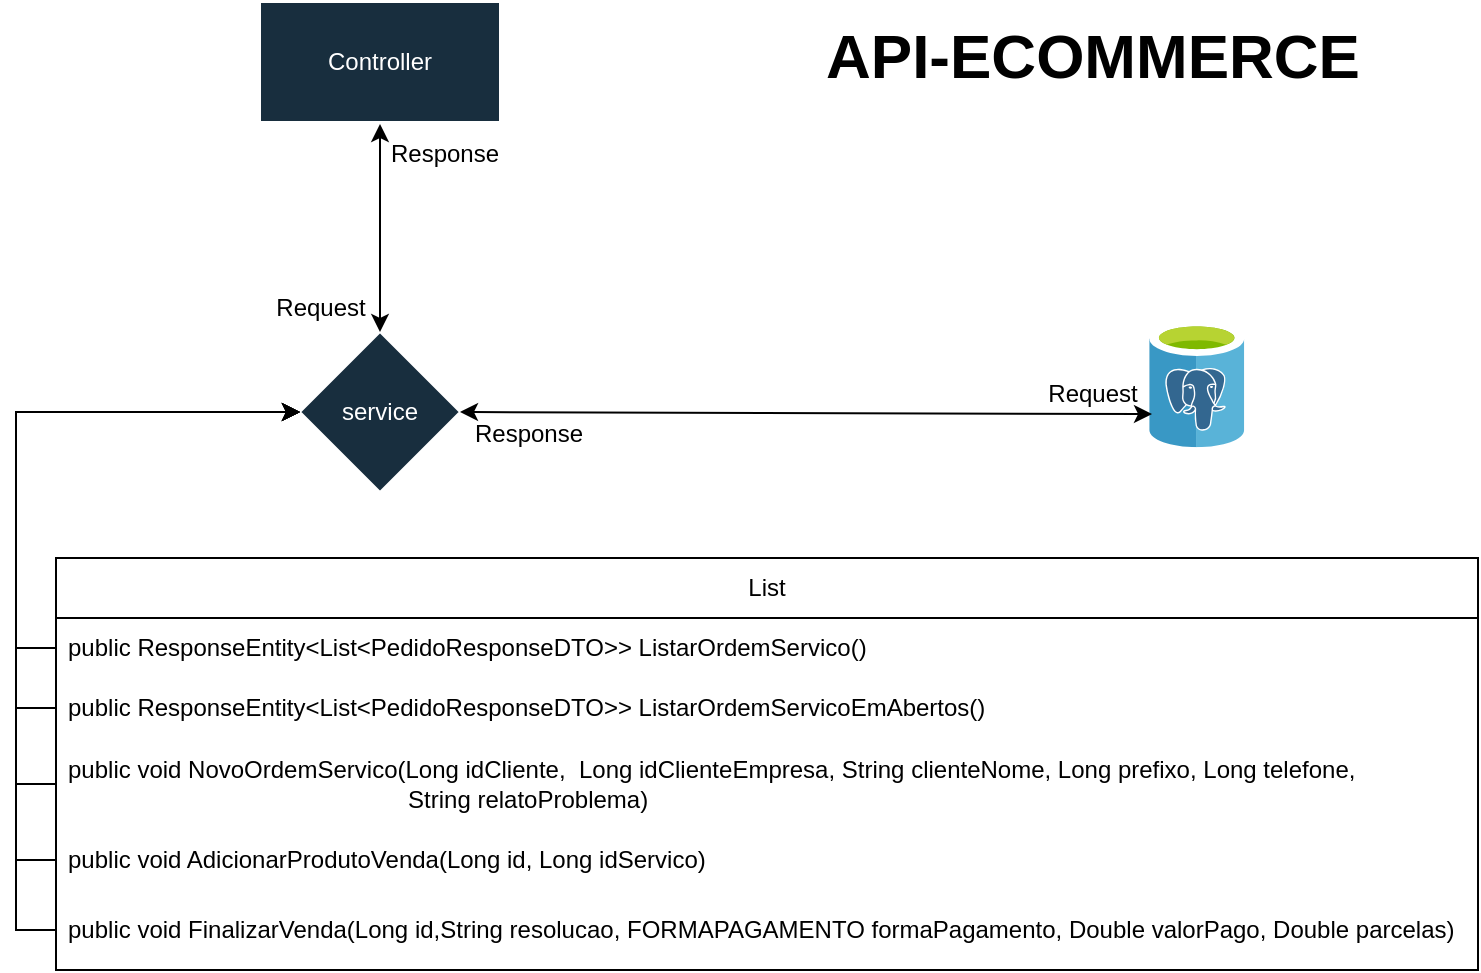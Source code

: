 <mxfile version="25.0.1" pages="5">
  <diagram name="Diagrama de funcionamento Ms_Ecommerce" id="DTESI8w38T4QNy7ot_AZ">
    <mxGraphModel dx="864" dy="516" grid="0" gridSize="10" guides="1" tooltips="1" connect="1" arrows="1" fold="1" page="1" pageScale="1" pageWidth="827" pageHeight="1169" math="0" shadow="0">
      <root>
        <mxCell id="oSsGyp6Rz_s_7gx1Nfzu-0" />
        <mxCell id="oSsGyp6Rz_s_7gx1Nfzu-1" parent="oSsGyp6Rz_s_7gx1Nfzu-0" />
        <mxCell id="oSsGyp6Rz_s_7gx1Nfzu-2" value="&lt;h1 style=&quot;margin-top: 0px;&quot;&gt;&lt;font style=&quot;font-size: 31px;&quot;&gt;API-ECOMMERCE&lt;/font&gt;&lt;/h1&gt;" style="text;html=1;whiteSpace=wrap;overflow=hidden;rounded=0;" parent="oSsGyp6Rz_s_7gx1Nfzu-1" vertex="1">
          <mxGeometry x="450" y="56" width="275" height="50" as="geometry" />
        </mxCell>
        <mxCell id="oSsGyp6Rz_s_7gx1Nfzu-3" value="service" style="rhombus;whiteSpace=wrap;html=1;strokeColor=#FFFFFF;fontColor=#FFFFFF;fillColor=#182E3E;" parent="oSsGyp6Rz_s_7gx1Nfzu-1" vertex="1">
          <mxGeometry x="189" y="219" width="80" height="80" as="geometry" />
        </mxCell>
        <mxCell id="oSsGyp6Rz_s_7gx1Nfzu-4" value="" style="image;sketch=0;aspect=fixed;html=1;points=[];align=center;fontSize=12;image=img/lib/mscae/Azure_Database_for_PostgreSQL_servers.svg;strokeColor=#FFFFFF;fontColor=#FFFFFF;fillColor=#182E3E;" parent="oSsGyp6Rz_s_7gx1Nfzu-1" vertex="1">
          <mxGeometry x="613.524" y="213.83" width="47.707" height="62.772" as="geometry" />
        </mxCell>
        <mxCell id="oSsGyp6Rz_s_7gx1Nfzu-5" value="DB_CLIENTE" style="text;html=1;align=center;verticalAlign=middle;resizable=0;points=[];autosize=1;strokeColor=none;fillColor=none;fontColor=#FFFFFF;" parent="oSsGyp6Rz_s_7gx1Nfzu-1" vertex="1">
          <mxGeometry x="593" y="273.997" width="92" height="26" as="geometry" />
        </mxCell>
        <mxCell id="oSsGyp6Rz_s_7gx1Nfzu-13" value="" style="endArrow=classic;startArrow=classic;html=1;rounded=0;entryX=0.031;entryY=0.736;entryDx=0;entryDy=0;entryPerimeter=0;exitX=1;exitY=0.5;exitDx=0;exitDy=0;" parent="oSsGyp6Rz_s_7gx1Nfzu-1" source="oSsGyp6Rz_s_7gx1Nfzu-3" target="oSsGyp6Rz_s_7gx1Nfzu-4" edge="1">
          <mxGeometry width="50" height="50" relative="1" as="geometry">
            <mxPoint x="392" y="177" as="sourcePoint" />
            <mxPoint x="442" y="127" as="targetPoint" />
          </mxGeometry>
        </mxCell>
        <mxCell id="oSsGyp6Rz_s_7gx1Nfzu-14" value="Request" style="text;html=1;align=center;verticalAlign=middle;resizable=0;points=[];autosize=1;strokeColor=none;fillColor=none;" parent="oSsGyp6Rz_s_7gx1Nfzu-1" vertex="1">
          <mxGeometry x="553" y="237" width="63" height="26" as="geometry" />
        </mxCell>
        <mxCell id="oSsGyp6Rz_s_7gx1Nfzu-15" value="Response" style="text;html=1;align=center;verticalAlign=middle;resizable=0;points=[];autosize=1;strokeColor=none;fillColor=none;" parent="oSsGyp6Rz_s_7gx1Nfzu-1" vertex="1">
          <mxGeometry x="267" y="257" width="72" height="26" as="geometry" />
        </mxCell>
        <mxCell id="oSsGyp6Rz_s_7gx1Nfzu-21" value="" style="endArrow=classic;startArrow=classic;html=1;rounded=0;entryX=0.5;entryY=1;entryDx=0;entryDy=0;exitX=0.5;exitY=0;exitDx=0;exitDy=0;" parent="oSsGyp6Rz_s_7gx1Nfzu-1" source="oSsGyp6Rz_s_7gx1Nfzu-3" edge="1">
          <mxGeometry width="50" height="50" relative="1" as="geometry">
            <mxPoint x="185" y="206" as="sourcePoint" />
            <mxPoint x="229" y="115" as="targetPoint" />
          </mxGeometry>
        </mxCell>
        <mxCell id="oSsGyp6Rz_s_7gx1Nfzu-22" value="Response" style="text;html=1;align=center;verticalAlign=middle;resizable=0;points=[];autosize=1;strokeColor=none;fillColor=none;" parent="oSsGyp6Rz_s_7gx1Nfzu-1" vertex="1">
          <mxGeometry x="225" y="117" width="72" height="26" as="geometry" />
        </mxCell>
        <mxCell id="oSsGyp6Rz_s_7gx1Nfzu-23" value="Request" style="text;html=1;align=center;verticalAlign=middle;resizable=0;points=[];autosize=1;strokeColor=none;fillColor=none;" parent="oSsGyp6Rz_s_7gx1Nfzu-1" vertex="1">
          <mxGeometry x="167" y="194" width="63" height="26" as="geometry" />
        </mxCell>
        <mxCell id="oSsGyp6Rz_s_7gx1Nfzu-24" value="Controller" style="rounded=0;whiteSpace=wrap;html=1;strokeColor=#FFFFFF;fontColor=#FFFFFF;fillColor=#182E3E;" parent="oSsGyp6Rz_s_7gx1Nfzu-1" vertex="1">
          <mxGeometry x="169" y="54" width="120" height="60" as="geometry" />
        </mxCell>
        <mxCell id="Bno3kGtd-mCH4HlC-Rkq-1" value="List" style="swimlane;fontStyle=0;childLayout=stackLayout;horizontal=1;startSize=30;horizontalStack=0;resizeParent=1;resizeParentMax=0;resizeLast=0;collapsible=1;marginBottom=0;whiteSpace=wrap;html=1;" vertex="1" parent="oSsGyp6Rz_s_7gx1Nfzu-1">
          <mxGeometry x="67" y="332" width="711" height="206" as="geometry" />
        </mxCell>
        <mxCell id="Bno3kGtd-mCH4HlC-Rkq-2" value="public ResponseEntity&amp;lt;List&amp;lt;PedidoResponseDTO&amp;gt;&amp;gt; ListarOrdemServico()" style="text;strokeColor=none;fillColor=none;align=left;verticalAlign=middle;spacingLeft=4;spacingRight=4;overflow=hidden;points=[[0,0.5],[1,0.5]];portConstraint=eastwest;rotatable=0;whiteSpace=wrap;html=1;" vertex="1" parent="Bno3kGtd-mCH4HlC-Rkq-1">
          <mxGeometry y="30" width="711" height="30" as="geometry" />
        </mxCell>
        <mxCell id="Bno3kGtd-mCH4HlC-Rkq-3" value="public ResponseEntity&amp;lt;List&amp;lt;PedidoResponseDTO&amp;gt;&amp;gt; ListarOrdemServicoEmAbertos()" style="text;strokeColor=none;fillColor=none;align=left;verticalAlign=middle;spacingLeft=4;spacingRight=4;overflow=hidden;points=[[0,0.5],[1,0.5]];portConstraint=eastwest;rotatable=0;whiteSpace=wrap;html=1;" vertex="1" parent="Bno3kGtd-mCH4HlC-Rkq-1">
          <mxGeometry y="60" width="711" height="30" as="geometry" />
        </mxCell>
        <mxCell id="Bno3kGtd-mCH4HlC-Rkq-4" value="&lt;div&gt;public void NovoOrdemServico(Long idCliente,&lt;span style=&quot;background-color: initial;&quot;&gt;&amp;nbsp; Long idClienteEmpresa,&lt;/span&gt;&lt;span style=&quot;background-color: initial;&quot;&gt;&amp;nbsp;String clienteNome,&lt;/span&gt;&lt;span style=&quot;background-color: initial;&quot;&gt;&amp;nbsp;Long prefixo,&lt;/span&gt;&lt;span style=&quot;background-color: initial;&quot;&gt;&amp;nbsp;Long telefone,&lt;/span&gt;&lt;/div&gt;&lt;div&gt;&lt;span style=&quot;background-color: initial;&quot;&gt;&lt;span style=&quot;white-space: pre;&quot;&gt;&lt;span style=&quot;white-space: pre;&quot;&gt;&#x9;&lt;/span&gt;&lt;span style=&quot;white-space: pre;&quot;&gt;&#x9;&lt;/span&gt;&lt;span style=&quot;white-space: pre;&quot;&gt;&#x9;&lt;/span&gt;&#x9;&lt;/span&gt;&lt;span style=&quot;white-space: pre;&quot;&gt;&#x9;&lt;/span&gt;&lt;span style=&quot;white-space: pre;&quot;&gt;&#x9;&lt;/span&gt;&amp;nbsp; &amp;nbsp;String relatoProblema)&lt;/span&gt;&lt;/div&gt;" style="text;strokeColor=none;fillColor=none;align=left;verticalAlign=middle;spacingLeft=4;spacingRight=4;overflow=hidden;points=[[0,0.5],[1,0.5]];portConstraint=eastwest;rotatable=0;whiteSpace=wrap;html=1;" vertex="1" parent="Bno3kGtd-mCH4HlC-Rkq-1">
          <mxGeometry y="90" width="711" height="46" as="geometry" />
        </mxCell>
        <mxCell id="Bno3kGtd-mCH4HlC-Rkq-5" value="&lt;div&gt;public void AdicionarProdutoVenda(Long id,&lt;span style=&quot;background-color: initial;&quot;&gt;&amp;nbsp;Long idServico)&lt;/span&gt;&lt;/div&gt;" style="text;strokeColor=none;fillColor=none;align=left;verticalAlign=middle;spacingLeft=4;spacingRight=4;overflow=hidden;points=[[0,0.5],[1,0.5]];portConstraint=eastwest;rotatable=0;whiteSpace=wrap;html=1;" vertex="1" parent="Bno3kGtd-mCH4HlC-Rkq-1">
          <mxGeometry y="136" width="711" height="30" as="geometry" />
        </mxCell>
        <mxCell id="Bno3kGtd-mCH4HlC-Rkq-6" value="&lt;div&gt;public void FinalizarVenda(Long id,String resolucao,&amp;nbsp;&lt;span style=&quot;background-color: initial;&quot;&gt;FORMAPAGAMENTO formaPagamento,&lt;/span&gt;&lt;span style=&quot;background-color: initial;&quot;&gt;&amp;nbsp;Double valorPago,&lt;/span&gt;&lt;span style=&quot;background-color: initial;&quot;&gt;&amp;nbsp;Double parcelas)&lt;/span&gt;&lt;/div&gt;" style="text;strokeColor=none;fillColor=none;align=left;verticalAlign=middle;spacingLeft=4;spacingRight=4;overflow=hidden;points=[[0,0.5],[1,0.5]];portConstraint=eastwest;rotatable=0;whiteSpace=wrap;html=1;" vertex="1" parent="Bno3kGtd-mCH4HlC-Rkq-1">
          <mxGeometry y="166" width="711" height="40" as="geometry" />
        </mxCell>
        <mxCell id="Bno3kGtd-mCH4HlC-Rkq-9" style="edgeStyle=orthogonalEdgeStyle;rounded=0;orthogonalLoop=1;jettySize=auto;html=1;exitX=0;exitY=0.5;exitDx=0;exitDy=0;entryX=0;entryY=0.5;entryDx=0;entryDy=0;" edge="1" parent="oSsGyp6Rz_s_7gx1Nfzu-1" source="Bno3kGtd-mCH4HlC-Rkq-2" target="oSsGyp6Rz_s_7gx1Nfzu-3">
          <mxGeometry relative="1" as="geometry" />
        </mxCell>
        <mxCell id="Bno3kGtd-mCH4HlC-Rkq-10" style="edgeStyle=orthogonalEdgeStyle;rounded=0;orthogonalLoop=1;jettySize=auto;html=1;exitX=0;exitY=0.5;exitDx=0;exitDy=0;" edge="1" parent="oSsGyp6Rz_s_7gx1Nfzu-1" source="Bno3kGtd-mCH4HlC-Rkq-3" target="oSsGyp6Rz_s_7gx1Nfzu-3">
          <mxGeometry relative="1" as="geometry">
            <mxPoint x="5" y="157" as="targetPoint" />
            <Array as="points">
              <mxPoint x="47" y="407" />
              <mxPoint x="47" y="259" />
            </Array>
          </mxGeometry>
        </mxCell>
        <mxCell id="Bno3kGtd-mCH4HlC-Rkq-11" style="edgeStyle=orthogonalEdgeStyle;rounded=0;orthogonalLoop=1;jettySize=auto;html=1;exitX=0;exitY=0.5;exitDx=0;exitDy=0;entryX=0;entryY=0.5;entryDx=0;entryDy=0;" edge="1" parent="oSsGyp6Rz_s_7gx1Nfzu-1" source="Bno3kGtd-mCH4HlC-Rkq-4" target="oSsGyp6Rz_s_7gx1Nfzu-3">
          <mxGeometry relative="1" as="geometry" />
        </mxCell>
        <mxCell id="Bno3kGtd-mCH4HlC-Rkq-12" style="edgeStyle=orthogonalEdgeStyle;rounded=0;orthogonalLoop=1;jettySize=auto;html=1;exitX=0;exitY=0.5;exitDx=0;exitDy=0;entryX=0;entryY=0.5;entryDx=0;entryDy=0;" edge="1" parent="oSsGyp6Rz_s_7gx1Nfzu-1" source="Bno3kGtd-mCH4HlC-Rkq-5" target="oSsGyp6Rz_s_7gx1Nfzu-3">
          <mxGeometry relative="1" as="geometry" />
        </mxCell>
        <mxCell id="Bno3kGtd-mCH4HlC-Rkq-13" style="edgeStyle=orthogonalEdgeStyle;rounded=0;orthogonalLoop=1;jettySize=auto;html=1;exitX=0;exitY=0.5;exitDx=0;exitDy=0;entryX=0;entryY=0.5;entryDx=0;entryDy=0;" edge="1" parent="oSsGyp6Rz_s_7gx1Nfzu-1" source="Bno3kGtd-mCH4HlC-Rkq-6" target="oSsGyp6Rz_s_7gx1Nfzu-3">
          <mxGeometry relative="1" as="geometry" />
        </mxCell>
      </root>
    </mxGraphModel>
  </diagram>
  <diagram name="Diagrama de Funcionamento de chamadas" id="-msJK9MfDRRWjQwTrE1q">
    <mxGraphModel dx="864" dy="516" grid="0" gridSize="10" guides="1" tooltips="1" connect="1" arrows="1" fold="1" page="1" pageScale="1" pageWidth="827" pageHeight="1169" math="0" shadow="0">
      <root>
        <mxCell id="0" />
        <mxCell id="1" parent="0" />
        <mxCell id="cCFOaCEqG1OjZBHKLwjP-31" value="" style="endArrow=classic;startArrow=classic;html=1;rounded=0;strokeColor=#23445D;exitX=0.007;exitY=0.459;exitDx=0;exitDy=0;exitPerimeter=0;entryX=1;entryY=0.612;entryDx=0;entryDy=0;entryPerimeter=0;" parent="1" source="cCFOaCEqG1OjZBHKLwjP-45" target="cCFOaCEqG1OjZBHKLwjP-44" edge="1">
          <mxGeometry width="50" height="50" relative="1" as="geometry">
            <mxPoint x="452" y="249" as="sourcePoint" />
            <mxPoint x="310" y="261" as="targetPoint" />
          </mxGeometry>
        </mxCell>
        <mxCell id="cCFOaCEqG1OjZBHKLwjP-33" value="Response" style="text;html=1;align=center;verticalAlign=middle;resizable=0;points=[];autosize=1;strokeColor=none;fillColor=#828282;fontColor=#FFFFFF;" parent="1" vertex="1">
          <mxGeometry x="288" y="170" width="72" height="26" as="geometry" />
        </mxCell>
        <mxCell id="cCFOaCEqG1OjZBHKLwjP-34" value="" style="endArrow=classic;startArrow=classic;html=1;rounded=0;strokeColor=#23445D;entryX=1;entryY=0.75;entryDx=0;entryDy=0;exitX=0.026;exitY=0.526;exitDx=0;exitDy=0;exitPerimeter=0;" parent="1" source="cCFOaCEqG1OjZBHKLwjP-44" edge="1">
          <mxGeometry width="50" height="50" relative="1" as="geometry">
            <mxPoint x="184" y="204" as="sourcePoint" />
            <mxPoint x="46" y="204" as="targetPoint" />
          </mxGeometry>
        </mxCell>
        <mxCell id="cCFOaCEqG1OjZBHKLwjP-35" value="Request" style="text;html=1;align=center;verticalAlign=middle;resizable=0;points=[];autosize=1;strokeColor=none;fillColor=#828282;fontColor=#FFFFFF;" parent="1" vertex="1">
          <mxGeometry x="134.5" y="212" width="63" height="26" as="geometry" />
        </mxCell>
        <mxCell id="cCFOaCEqG1OjZBHKLwjP-36" value="Response" style="text;html=1;align=center;verticalAlign=middle;resizable=0;points=[];autosize=1;strokeColor=none;fillColor=#828282;fontColor=#FFFFFF;" parent="1" vertex="1">
          <mxGeometry x="46" y="173" width="72" height="26" as="geometry" />
        </mxCell>
        <mxCell id="cCFOaCEqG1OjZBHKLwjP-44" value="" style="image;sketch=0;aspect=fixed;html=1;points=[];align=center;fontSize=12;image=img/lib/mscae/Devices_Groups.svg;strokeColor=#FFFFFF;fontColor=#FFFFFF;fillColor=#182E3E;" parent="1" vertex="1">
          <mxGeometry x="200" y="160" width="85" height="85" as="geometry" />
        </mxCell>
        <mxCell id="cCFOaCEqG1OjZBHKLwjP-51" value="Request" style="text;html=1;align=center;verticalAlign=middle;resizable=0;points=[];autosize=1;strokeColor=none;fillColor=#828282;fontColor=#FFFFFF;" parent="1" vertex="1">
          <mxGeometry x="664.5" y="295" width="63" height="26" as="geometry" />
        </mxCell>
        <mxCell id="cCFOaCEqG1OjZBHKLwjP-53" value="" style="group" parent="1" vertex="1" connectable="0">
          <mxGeometry x="613" y="669" width="80" height="76" as="geometry" />
        </mxCell>
        <mxCell id="cCFOaCEqG1OjZBHKLwjP-46" value="" style="image;sketch=0;aspect=fixed;html=1;points=[];align=center;fontSize=12;image=img/lib/mscae/WebHosting.svg;strokeColor=#FFFFFF;fontColor=#FFFFFF;fillColor=#182E3E;" parent="cCFOaCEqG1OjZBHKLwjP-53" vertex="1">
          <mxGeometry x="19" width="50" height="50" as="geometry" />
        </mxCell>
        <mxCell id="cCFOaCEqG1OjZBHKLwjP-47" value="&lt;span style=&quot;background-color: rgb(130, 130, 130);&quot;&gt;MS_Cliente&lt;/span&gt;" style="text;html=1;align=center;verticalAlign=middle;resizable=0;points=[];autosize=1;strokeColor=none;fillColor=none;fontColor=#FFFFFF;" parent="cCFOaCEqG1OjZBHKLwjP-53" vertex="1">
          <mxGeometry y="50" width="80" height="26" as="geometry" />
        </mxCell>
        <mxCell id="cCFOaCEqG1OjZBHKLwjP-57" value="" style="group" parent="1" vertex="1" connectable="0">
          <mxGeometry x="612" y="562" width="119" height="76" as="geometry" />
        </mxCell>
        <mxCell id="cCFOaCEqG1OjZBHKLwjP-58" value="" style="image;sketch=0;aspect=fixed;html=1;points=[];align=center;fontSize=12;image=img/lib/mscae/WebHosting.svg;strokeColor=#FFFFFF;fontColor=#FFFFFF;fillColor=#182E3E;" parent="cCFOaCEqG1OjZBHKLwjP-57" vertex="1">
          <mxGeometry x="19" width="50" height="50" as="geometry" />
        </mxCell>
        <mxCell id="cCFOaCEqG1OjZBHKLwjP-59" value="&lt;font style=&quot;background-color: rgb(130, 130, 130);&quot;&gt;MS_Financeiro&lt;/font&gt;" style="text;html=1;align=center;verticalAlign=middle;resizable=0;points=[];autosize=1;strokeColor=none;fillColor=none;fontColor=#FFFFFF;" parent="cCFOaCEqG1OjZBHKLwjP-57" vertex="1">
          <mxGeometry x="-9" y="50" width="99" height="26" as="geometry" />
        </mxCell>
        <mxCell id="1vo2ePNjwR-2xIJW2o_k-43" value="Request" style="text;html=1;align=center;verticalAlign=middle;resizable=0;points=[];autosize=1;strokeColor=none;fillColor=#828282;fontColor=#FFFFFF;" parent="cCFOaCEqG1OjZBHKLwjP-57" vertex="1">
          <mxGeometry x="59" y="-1" width="63" height="26" as="geometry" />
        </mxCell>
        <mxCell id="cCFOaCEqG1OjZBHKLwjP-70" value="Response" style="text;html=1;align=center;verticalAlign=middle;resizable=0;points=[];autosize=1;strokeColor=none;fillColor=#828282;fontColor=#FFFFFF;" parent="1" vertex="1">
          <mxGeometry x="588" y="187" width="72" height="26" as="geometry" />
        </mxCell>
        <mxCell id="cCFOaCEqG1OjZBHKLwjP-96" value="FRONTEND" style="text;html=1;align=center;verticalAlign=middle;resizable=0;points=[];autosize=1;strokeColor=none;fillColor=none;fontColor=#FFFFFF;" parent="1" vertex="1">
          <mxGeometry x="199" y="240" width="85" height="26" as="geometry" />
        </mxCell>
        <mxCell id="cCFOaCEqG1OjZBHKLwjP-97" value="Actor" style="shape=umlActor;verticalLabelPosition=bottom;verticalAlign=top;html=1;strokeColor=#000000;" parent="1" vertex="1">
          <mxGeometry x="16" y="170" width="30" height="60" as="geometry" />
        </mxCell>
        <mxCell id="uvVv6qZHRZT-PVt35N8U-8" value="Response" style="text;html=1;align=center;verticalAlign=middle;resizable=0;points=[];autosize=1;strokeColor=none;fillColor=#828282;fontColor=#FFFFFF;" parent="1" vertex="1">
          <mxGeometry x="527" y="357" width="72" height="26" as="geometry" />
        </mxCell>
        <mxCell id="1vo2ePNjwR-2xIJW2o_k-6" value="" style="group" parent="1" vertex="1" connectable="0">
          <mxGeometry x="608" y="316" width="90" height="76" as="geometry" />
        </mxCell>
        <mxCell id="1vo2ePNjwR-2xIJW2o_k-7" value="" style="image;sketch=0;aspect=fixed;html=1;points=[];align=center;fontSize=12;image=img/lib/mscae/WebHosting.svg;strokeColor=#FFFFFF;fontColor=#FFFFFF;fillColor=#182E3E;" parent="1vo2ePNjwR-2xIJW2o_k-6" vertex="1">
          <mxGeometry x="19" width="50" height="50" as="geometry" />
        </mxCell>
        <mxCell id="1vo2ePNjwR-2xIJW2o_k-8" value="&lt;font style=&quot;background-color: rgb(130, 130, 130);&quot;&gt;ECOMMERCE&lt;/font&gt;" style="text;html=1;align=center;verticalAlign=middle;resizable=0;points=[];autosize=1;strokeColor=none;fillColor=none;fontColor=#FFFFFF;" parent="1vo2ePNjwR-2xIJW2o_k-6" vertex="1">
          <mxGeometry x="-8" y="50" width="97" height="26" as="geometry" />
        </mxCell>
        <mxCell id="1vo2ePNjwR-2xIJW2o_k-10" value="" style="group" parent="1" vertex="1" connectable="0">
          <mxGeometry x="137" y="313" width="155" height="85.167" as="geometry" />
        </mxCell>
        <mxCell id="1vo2ePNjwR-2xIJW2o_k-3" value="" style="image;sketch=0;aspect=fixed;html=1;points=[];align=center;fontSize=12;image=img/lib/mscae/Azure_Database_for_PostgreSQL_servers.svg;strokeColor=#FFFFFF;fontColor=#FFFFFF;fillColor=#182E3E;" parent="1vo2ePNjwR-2xIJW2o_k-10" vertex="1">
          <mxGeometry x="34.524" width="47.707" height="62.772" as="geometry" />
        </mxCell>
        <mxCell id="1vo2ePNjwR-2xIJW2o_k-4" value="DB_ECOMMERCE" style="text;html=1;align=center;verticalAlign=middle;resizable=0;points=[];autosize=1;strokeColor=none;fillColor=#828282;fontColor=#FFFFFF;" parent="1vo2ePNjwR-2xIJW2o_k-10" vertex="1">
          <mxGeometry y="59.167" width="121" height="26" as="geometry" />
        </mxCell>
        <mxCell id="cCFOaCEqG1OjZBHKLwjP-90" value="Request" style="text;html=1;align=center;verticalAlign=middle;resizable=0;points=[];autosize=1;strokeColor=none;fillColor=#828282;fontColor=#FFFFFF;" parent="1vo2ePNjwR-2xIJW2o_k-10" vertex="1">
          <mxGeometry x="92" y="11" width="63" height="26" as="geometry" />
        </mxCell>
        <mxCell id="1vo2ePNjwR-2xIJW2o_k-11" value="" style="group" parent="1" vertex="1" connectable="0">
          <mxGeometry x="148" y="664" width="92" height="85.167" as="geometry" />
        </mxCell>
        <mxCell id="cCFOaCEqG1OjZBHKLwjP-63" value="" style="image;sketch=0;aspect=fixed;html=1;points=[];align=center;fontSize=12;image=img/lib/mscae/Azure_Database_for_PostgreSQL_servers.svg;strokeColor=#FFFFFF;fontColor=#FFFFFF;fillColor=#182E3E;" parent="1vo2ePNjwR-2xIJW2o_k-11" vertex="1">
          <mxGeometry x="20.524" width="47.707" height="62.772" as="geometry" />
        </mxCell>
        <mxCell id="cCFOaCEqG1OjZBHKLwjP-64" value="DB_CLIENTE" style="text;html=1;align=center;verticalAlign=middle;resizable=0;points=[];autosize=1;strokeColor=none;fillColor=#828282;fontColor=#FFFFFF;" parent="1vo2ePNjwR-2xIJW2o_k-11" vertex="1">
          <mxGeometry y="59.167" width="92" height="26" as="geometry" />
        </mxCell>
        <mxCell id="1vo2ePNjwR-2xIJW2o_k-12" value="" style="group" parent="1" vertex="1" connectable="0">
          <mxGeometry x="143" y="449" width="95" height="85.167" as="geometry" />
        </mxCell>
        <mxCell id="cCFOaCEqG1OjZBHKLwjP-92" value="" style="image;sketch=0;aspect=fixed;html=1;points=[];align=center;fontSize=12;image=img/lib/mscae/Azure_Database_for_PostgreSQL_servers.svg;strokeColor=#FFFFFF;fontColor=#FFFFFF;fillColor=#182E3E;" parent="1vo2ePNjwR-2xIJW2o_k-12" vertex="1">
          <mxGeometry x="21.524" width="47.707" height="62.772" as="geometry" />
        </mxCell>
        <mxCell id="cCFOaCEqG1OjZBHKLwjP-93" value="DB_SERVICO" style="text;html=1;align=center;verticalAlign=middle;resizable=0;points=[];autosize=1;strokeColor=none;fillColor=#828282;fontColor=#FFFFFF;" parent="1vo2ePNjwR-2xIJW2o_k-12" vertex="1">
          <mxGeometry y="59.167" width="95" height="26" as="geometry" />
        </mxCell>
        <mxCell id="1vo2ePNjwR-2xIJW2o_k-13" value="" style="group" parent="1" vertex="1" connectable="0">
          <mxGeometry x="135" y="554" width="149" height="85.167" as="geometry" />
        </mxCell>
        <mxCell id="cCFOaCEqG1OjZBHKLwjP-94" value="" style="image;sketch=0;aspect=fixed;html=1;points=[];align=center;fontSize=12;image=img/lib/mscae/Azure_Database_for_PostgreSQL_servers.svg;strokeColor=#FFFFFF;fontColor=#FFFFFF;fillColor=#182E3E;" parent="1vo2ePNjwR-2xIJW2o_k-13" vertex="1">
          <mxGeometry x="31.524" width="47.707" height="62.772" as="geometry" />
        </mxCell>
        <mxCell id="cCFOaCEqG1OjZBHKLwjP-95" value="DB_FINANCEIRO" style="text;html=1;align=center;verticalAlign=middle;resizable=0;points=[];autosize=1;strokeColor=none;fillColor=#828282;fontColor=#FFFFFF;" parent="1vo2ePNjwR-2xIJW2o_k-13" vertex="1">
          <mxGeometry y="59.167" width="115" height="26" as="geometry" />
        </mxCell>
        <mxCell id="1vo2ePNjwR-2xIJW2o_k-27" value="Request" style="text;html=1;align=center;verticalAlign=middle;resizable=0;points=[];autosize=1;strokeColor=none;fillColor=#828282;fontColor=#FFFFFF;" parent="1vo2ePNjwR-2xIJW2o_k-13" vertex="1">
          <mxGeometry x="84" y="11" width="63" height="26" as="geometry" />
        </mxCell>
        <mxCell id="1vo2ePNjwR-2xIJW2o_k-16" value="Request" style="text;html=1;align=center;verticalAlign=middle;resizable=0;points=[];autosize=1;strokeColor=none;fillColor=#828282;fontColor=#FFFFFF;" parent="1" vertex="1">
          <mxGeometry x="225" y="455" width="63" height="26" as="geometry" />
        </mxCell>
        <mxCell id="1vo2ePNjwR-2xIJW2o_k-17" value="Response" style="text;html=1;align=center;verticalAlign=middle;resizable=0;points=[];autosize=1;strokeColor=none;fillColor=#828282;fontColor=#FFFFFF;" parent="1" vertex="1">
          <mxGeometry x="534" y="488.5" width="72" height="26" as="geometry" />
        </mxCell>
        <mxCell id="1vo2ePNjwR-2xIJW2o_k-18" value="Request" style="text;html=1;align=center;verticalAlign=middle;resizable=0;points=[];autosize=1;strokeColor=none;fillColor=#828282;fontColor=#FFFFFF;" parent="1" vertex="1">
          <mxGeometry x="225" y="678" width="63" height="26" as="geometry" />
        </mxCell>
        <mxCell id="1vo2ePNjwR-2xIJW2o_k-19" value="Response" style="text;html=1;align=center;verticalAlign=middle;resizable=0;points=[];autosize=1;strokeColor=none;fillColor=#828282;fontColor=#FFFFFF;" parent="1" vertex="1">
          <mxGeometry x="541" y="710" width="72" height="26" as="geometry" />
        </mxCell>
        <mxCell id="1vo2ePNjwR-2xIJW2o_k-21" value="" style="endArrow=classic;startArrow=classic;html=1;rounded=0;entryX=0.02;entryY=0.74;entryDx=0;entryDy=0;entryPerimeter=0;exitX=0.995;exitY=0.669;exitDx=0;exitDy=0;exitPerimeter=0;" parent="1" source="1vo2ePNjwR-2xIJW2o_k-3" target="1vo2ePNjwR-2xIJW2o_k-7" edge="1">
          <mxGeometry width="50" height="50" relative="1" as="geometry">
            <mxPoint x="424" y="392.58" as="sourcePoint" />
            <mxPoint x="474" y="342.58" as="targetPoint" />
          </mxGeometry>
        </mxCell>
        <mxCell id="1vo2ePNjwR-2xIJW2o_k-22" value="" style="endArrow=classic;startArrow=classic;html=1;rounded=0;entryX=0.02;entryY=0.74;entryDx=0;entryDy=0;entryPerimeter=0;" parent="1" edge="1">
          <mxGeometry width="50" height="50" relative="1" as="geometry">
            <mxPoint x="216" y="487" as="sourcePoint" />
            <mxPoint x="629" y="484" as="targetPoint" />
          </mxGeometry>
        </mxCell>
        <mxCell id="1vo2ePNjwR-2xIJW2o_k-23" value="" style="endArrow=classic;startArrow=classic;html=1;rounded=0;entryX=0.02;entryY=0.72;entryDx=0;entryDy=0;entryPerimeter=0;exitX=0.995;exitY=0.701;exitDx=0;exitDy=0;exitPerimeter=0;" parent="1" source="cCFOaCEqG1OjZBHKLwjP-63" target="cCFOaCEqG1OjZBHKLwjP-46" edge="1">
          <mxGeometry width="50" height="50" relative="1" as="geometry">
            <mxPoint x="287" y="707.58" as="sourcePoint" />
            <mxPoint x="626" y="705.58" as="targetPoint" />
          </mxGeometry>
        </mxCell>
        <mxCell id="1vo2ePNjwR-2xIJW2o_k-24" value="Request" style="text;html=1;align=center;verticalAlign=middle;resizable=0;points=[];autosize=1;strokeColor=none;fillColor=#828282;fontColor=#FFFFFF;" parent="1" vertex="1">
          <mxGeometry x="417" y="514.5" width="63" height="26" as="geometry" />
        </mxCell>
        <mxCell id="1vo2ePNjwR-2xIJW2o_k-25" value="Response" style="text;html=1;align=center;verticalAlign=middle;resizable=0;points=[];autosize=1;strokeColor=none;fillColor=#828282;fontColor=#FFFFFF;" parent="1" vertex="1">
          <mxGeometry x="655" y="533" width="72" height="26" as="geometry" />
        </mxCell>
        <mxCell id="1vo2ePNjwR-2xIJW2o_k-26" value="" style="endArrow=classic;startArrow=classic;html=1;rounded=0;entryX=0.36;entryY=0.08;entryDx=0;entryDy=0;entryPerimeter=0;exitX=1.04;exitY=0.84;exitDx=0;exitDy=0;exitPerimeter=0;" parent="1" source="uvVv6qZHRZT-PVt35N8U-4" target="cCFOaCEqG1OjZBHKLwjP-58" edge="1">
          <mxGeometry width="50" height="50" relative="1" as="geometry">
            <mxPoint x="450" y="603" as="sourcePoint" />
            <mxPoint x="500" y="553" as="targetPoint" />
            <Array as="points">
              <mxPoint x="649" y="549" />
            </Array>
          </mxGeometry>
        </mxCell>
        <mxCell id="1vo2ePNjwR-2xIJW2o_k-28" value="Response" style="text;html=1;align=center;verticalAlign=middle;resizable=0;points=[];autosize=1;strokeColor=none;fillColor=#828282;fontColor=#FFFFFF;" parent="1" vertex="1">
          <mxGeometry x="551" y="562" width="72" height="26" as="geometry" />
        </mxCell>
        <mxCell id="uvVv6qZHRZT-PVt35N8U-4" value="" style="image;sketch=0;aspect=fixed;html=1;points=[];align=center;fontSize=12;image=img/lib/mscae/WebHosting.svg;strokeColor=#FFFFFF;fontColor=#FFFFFF;fillColor=#182E3E;" parent="1" vertex="1">
          <mxGeometry x="354" y="507" width="50" height="50" as="geometry" />
        </mxCell>
        <mxCell id="uvVv6qZHRZT-PVt35N8U-5" value="&lt;font style=&quot;background-color: rgb(130, 130, 130);&quot;&gt;MS_Pagamento&lt;/font&gt;" style="text;html=1;align=center;verticalAlign=middle;resizable=0;points=[];autosize=1;strokeColor=none;fillColor=none;fontColor=#FFFFFF;" parent="1" vertex="1">
          <mxGeometry x="327" y="559" width="104" height="26" as="geometry" />
        </mxCell>
        <mxCell id="1vo2ePNjwR-2xIJW2o_k-34" value="" style="endArrow=classic;html=1;rounded=0;entryX=0.02;entryY=0.5;entryDx=0;entryDy=0;entryPerimeter=0;" parent="1" edge="1">
          <mxGeometry width="50" height="50" relative="1" as="geometry">
            <mxPoint x="298" y="599" as="sourcePoint" />
            <mxPoint x="355" y="538" as="targetPoint" />
            <Array as="points">
              <mxPoint x="298" y="538" />
            </Array>
          </mxGeometry>
        </mxCell>
        <mxCell id="1vo2ePNjwR-2xIJW2o_k-36" value="Response" style="text;html=1;align=center;verticalAlign=middle;resizable=0;points=[];autosize=1;strokeColor=none;fillColor=#828282;fontColor=#FFFFFF;" parent="1" vertex="1">
          <mxGeometry x="280" y="507" width="72" height="26" as="geometry" />
        </mxCell>
        <mxCell id="1vo2ePNjwR-2xIJW2o_k-33" value="" style="endArrow=classic;startArrow=classic;html=1;rounded=0;entryX=0.02;entryY=0.66;entryDx=0;entryDy=0;entryPerimeter=0;exitX=0.869;exitY=0.701;exitDx=0;exitDy=0;exitPerimeter=0;" parent="1" source="cCFOaCEqG1OjZBHKLwjP-94" target="cCFOaCEqG1OjZBHKLwjP-58" edge="1">
          <mxGeometry width="50" height="50" relative="1" as="geometry">
            <mxPoint x="389" y="627" as="sourcePoint" />
            <mxPoint x="439" y="577" as="targetPoint" />
          </mxGeometry>
        </mxCell>
        <mxCell id="1vo2ePNjwR-2xIJW2o_k-38" value="" style="endArrow=classic;startArrow=classic;html=1;rounded=0;entryX=0.993;entryY=0.568;entryDx=0;entryDy=0;entryPerimeter=0;exitX=1.04;exitY=0.24;exitDx=0;exitDy=0;exitPerimeter=0;" parent="1" source="1vo2ePNjwR-2xIJW2o_k-7" target="cCFOaCEqG1OjZBHKLwjP-45" edge="1">
          <mxGeometry width="50" height="50" relative="1" as="geometry">
            <mxPoint x="533" y="295" as="sourcePoint" />
            <mxPoint x="583" y="245" as="targetPoint" />
            <Array as="points">
              <mxPoint x="739" y="328" />
              <mxPoint x="737" y="219" />
            </Array>
          </mxGeometry>
        </mxCell>
        <mxCell id="1vo2ePNjwR-2xIJW2o_k-39" value="" style="group" parent="1" vertex="1" connectable="0">
          <mxGeometry x="508.5" y="136" width="76" height="115" as="geometry" />
        </mxCell>
        <mxCell id="cCFOaCEqG1OjZBHKLwjP-45" value="" style="image;sketch=0;aspect=fixed;html=1;points=[];align=center;fontSize=12;image=img/lib/mscae/Local_Network_Gateways.svg;strokeColor=#FFFFFF;fontColor=#FFFFFF;fillColor=#182E3E;" parent="1vo2ePNjwR-2xIJW2o_k-39" vertex="1">
          <mxGeometry x="1" y="41" width="74" height="74" as="geometry" />
        </mxCell>
        <mxCell id="cCFOaCEqG1OjZBHKLwjP-48" value="&lt;div&gt;EUREKA&lt;/div&gt;GATEWAY" style="text;html=1;align=center;verticalAlign=middle;resizable=0;points=[];autosize=1;strokeColor=none;fillColor=#828282;fontColor=#FFFFFF;" parent="1vo2ePNjwR-2xIJW2o_k-39" vertex="1">
          <mxGeometry width="76" height="41" as="geometry" />
        </mxCell>
        <mxCell id="cCFOaCEqG1OjZBHKLwjP-55" value="" style="image;sketch=0;aspect=fixed;html=1;points=[];align=center;fontSize=12;image=img/lib/mscae/WebHosting.svg;strokeColor=#FFFFFF;fontColor=#FFFFFF;fillColor=#182E3E;" parent="1" vertex="1">
          <mxGeometry x="629" y="449" width="50" height="50" as="geometry" />
        </mxCell>
        <mxCell id="cCFOaCEqG1OjZBHKLwjP-56" value="&lt;span style=&quot;background-color: rgb(130, 130, 130);&quot;&gt;MS_Servico&lt;/span&gt;" style="text;html=1;align=center;verticalAlign=middle;resizable=0;points=[];autosize=1;strokeColor=none;fillColor=none;fontColor=#FFFFFF;" parent="1" vertex="1">
          <mxGeometry x="609" y="499" width="83" height="26" as="geometry" />
        </mxCell>
        <mxCell id="1vo2ePNjwR-2xIJW2o_k-41" value="Request" style="text;html=1;align=center;verticalAlign=middle;resizable=0;points=[];autosize=1;strokeColor=none;fillColor=#828282;fontColor=#FFFFFF;" parent="1" vertex="1">
          <mxGeometry x="669" y="444" width="63" height="26" as="geometry" />
        </mxCell>
        <mxCell id="1vo2ePNjwR-2xIJW2o_k-45" value="Request" style="text;html=1;align=center;verticalAlign=middle;resizable=0;points=[];autosize=1;strokeColor=none;fillColor=#828282;fontColor=#FFFFFF;" parent="1" vertex="1">
          <mxGeometry x="668" y="656" width="63" height="26" as="geometry" />
        </mxCell>
        <mxCell id="1vo2ePNjwR-2xIJW2o_k-46" value="" style="endArrow=classic;html=1;rounded=0;entryX=0.98;entryY=0.88;entryDx=0;entryDy=0;entryPerimeter=0;" parent="1" target="cCFOaCEqG1OjZBHKLwjP-46" edge="1">
          <mxGeometry width="50" height="50" relative="1" as="geometry">
            <mxPoint x="737" y="220" as="sourcePoint" />
            <mxPoint x="794" y="585" as="targetPoint" />
            <Array as="points">
              <mxPoint x="746" y="711" />
            </Array>
          </mxGeometry>
        </mxCell>
        <mxCell id="1vo2ePNjwR-2xIJW2o_k-47" value="" style="endArrow=classic;html=1;rounded=0;entryX=0.94;entryY=0.66;entryDx=0;entryDy=0;entryPerimeter=0;" parent="1" target="cCFOaCEqG1OjZBHKLwjP-58" edge="1">
          <mxGeometry width="50" height="50" relative="1" as="geometry">
            <mxPoint x="745" y="593" as="sourcePoint" />
            <mxPoint x="816" y="606" as="targetPoint" />
          </mxGeometry>
        </mxCell>
        <mxCell id="1vo2ePNjwR-2xIJW2o_k-48" value="" style="endArrow=classic;html=1;rounded=0;entryX=0.94;entryY=0.7;entryDx=0;entryDy=0;entryPerimeter=0;" parent="1" target="cCFOaCEqG1OjZBHKLwjP-55" edge="1">
          <mxGeometry width="50" height="50" relative="1" as="geometry">
            <mxPoint x="744" y="484" as="sourcePoint" />
            <mxPoint x="588" y="411" as="targetPoint" />
          </mxGeometry>
        </mxCell>
      </root>
    </mxGraphModel>
  </diagram>
  <diagram id="RyBVCOqtFLIMScunN3EF" name="Diagrama de funcionamento Ms_Cliente">
    <mxGraphModel dx="864" dy="516" grid="0" gridSize="10" guides="1" tooltips="1" connect="1" arrows="1" fold="1" page="1" pageScale="1" pageWidth="827" pageHeight="1169" math="0" shadow="0">
      <root>
        <mxCell id="0" />
        <mxCell id="1" parent="0" />
        <mxCell id="XDKPUlydTKVPL_5C5Hgj-1" value="&lt;h1 style=&quot;margin-top: 0px;&quot;&gt;&lt;font style=&quot;font-size: 31px;&quot;&gt;MS_CLIENTE&lt;/font&gt;&lt;/h1&gt;" style="text;html=1;whiteSpace=wrap;overflow=hidden;rounded=0;" vertex="1" parent="1">
          <mxGeometry x="450" y="56" width="215" height="50" as="geometry" />
        </mxCell>
        <mxCell id="-h0k4M6764JnaARCYzDS-1" value="service" style="rhombus;whiteSpace=wrap;html=1;strokeColor=#FFFFFF;fontColor=#FFFFFF;fillColor=#182E3E;" vertex="1" parent="1">
          <mxGeometry x="189" y="219" width="80" height="80" as="geometry" />
        </mxCell>
        <mxCell id="sYhNdoUuGkqOxjGxfM3k-1" value="" style="image;sketch=0;aspect=fixed;html=1;points=[];align=center;fontSize=12;image=img/lib/mscae/Azure_Database_for_PostgreSQL_servers.svg;strokeColor=#FFFFFF;fontColor=#FFFFFF;fillColor=#182E3E;" vertex="1" parent="1">
          <mxGeometry x="613.524" y="213.83" width="47.707" height="62.772" as="geometry" />
        </mxCell>
        <mxCell id="sYhNdoUuGkqOxjGxfM3k-2" value="DB_CLIENTE" style="text;html=1;align=center;verticalAlign=middle;resizable=0;points=[];autosize=1;strokeColor=none;fillColor=none;fontColor=#FFFFFF;" vertex="1" parent="1">
          <mxGeometry x="593" y="273.997" width="92" height="26" as="geometry" />
        </mxCell>
        <mxCell id="sYhNdoUuGkqOxjGxfM3k-3" value="Service" style="swimlane;fontStyle=0;childLayout=stackLayout;horizontal=1;startSize=30;horizontalStack=0;resizeParent=1;resizeParentMax=0;resizeLast=0;collapsible=1;marginBottom=0;whiteSpace=wrap;html=1;" vertex="1" parent="1">
          <mxGeometry x="117" y="346" width="696" height="264" as="geometry" />
        </mxCell>
        <mxCell id="sYhNdoUuGkqOxjGxfM3k-4" value="&lt;span style=&quot;font-size:11.0pt;line-height:115%;&lt;br/&gt;font-family:&amp;quot;Calibri&amp;quot;,&amp;quot;sans-serif&amp;quot;;mso-ascii-theme-font:minor-latin;mso-fareast-font-family:&lt;br/&gt;Calibri;mso-fareast-theme-font:minor-latin;mso-hansi-theme-font:minor-latin;&lt;br/&gt;mso-bidi-font-family:&amp;quot;Times New Roman&amp;quot;;mso-bidi-theme-font:minor-bidi;&lt;br/&gt;mso-ansi-language:PT-BR;mso-fareast-language:EN-US;mso-bidi-language:AR-SA&quot;&gt;public ResponseEntity&amp;lt;List&amp;lt;ClienteDTO&amp;gt;&amp;gt; ListarClientes()&lt;/span&gt;" style="text;strokeColor=none;fillColor=none;align=left;verticalAlign=middle;spacingLeft=4;spacingRight=4;overflow=hidden;points=[[0,0.5],[1,0.5]];portConstraint=eastwest;rotatable=0;whiteSpace=wrap;html=1;" vertex="1" parent="sYhNdoUuGkqOxjGxfM3k-3">
          <mxGeometry y="30" width="696" height="30" as="geometry" />
        </mxCell>
        <mxCell id="sYhNdoUuGkqOxjGxfM3k-5" value="public ResponseEntity&amp;lt;ClienteResponseDTO&amp;gt; BuscarClientesPorId(Long id)" style="text;strokeColor=none;fillColor=none;align=left;verticalAlign=middle;spacingLeft=4;spacingRight=4;overflow=hidden;points=[[0,0.5],[1,0.5]];portConstraint=eastwest;rotatable=0;whiteSpace=wrap;html=1;" vertex="1" parent="sYhNdoUuGkqOxjGxfM3k-3">
          <mxGeometry y="60" width="696" height="30" as="geometry" />
        </mxCell>
        <mxCell id="sYhNdoUuGkqOxjGxfM3k-6" value="&lt;div&gt;public ResponseEntity&amp;lt;ClienteDTO&amp;gt; NovoCliente(String nome,&lt;span style=&quot;background-color: initial;&quot;&gt;&amp;nbsp;String sobrenome,&lt;/span&gt;&lt;span style=&quot;background-color: initial;&quot;&gt;LocalDate dataNascimento,&lt;/span&gt;&lt;span style=&quot;background-color: initial;&quot;&gt;String logradouro,&lt;/span&gt;&lt;/div&gt;&lt;div&gt;&amp;nbsp; &amp;nbsp; &amp;nbsp; &amp;nbsp; &amp;nbsp; &amp;nbsp; &amp;nbsp; &amp;nbsp; &amp;nbsp; &amp;nbsp; &amp;nbsp; &amp;nbsp; &amp;nbsp; &amp;nbsp; &amp;nbsp; &amp;nbsp; &amp;nbsp; &amp;nbsp; &amp;nbsp; &amp;nbsp; &amp;nbsp; &amp;nbsp; &amp;nbsp; &amp;nbsp; &amp;nbsp; &amp;nbsp; &amp;nbsp; &amp;nbsp; &amp;nbsp; &amp;nbsp;String numero,&lt;span style=&quot;background-color: initial;&quot;&gt;String bairro,&lt;/span&gt;&lt;span style=&quot;background-color: initial;&quot;&gt;String referencia,&lt;/span&gt;&lt;span style=&quot;background-color: initial;&quot;&gt;&amp;nbsp;String cep,&lt;/span&gt;&lt;span style=&quot;background-color: initial;&quot;&gt;Long prefixo,&lt;/span&gt;&lt;span style=&quot;background-color: initial;&quot;&gt;Long telefone,&lt;/span&gt;&lt;/div&gt;&lt;div&gt;&amp;nbsp; &amp;nbsp; &amp;nbsp; &amp;nbsp; &amp;nbsp; &amp;nbsp; &amp;nbsp; &amp;nbsp; &amp;nbsp; &amp;nbsp; &amp;nbsp; &amp;nbsp; &amp;nbsp; &amp;nbsp; &amp;nbsp; &amp;nbsp; &amp;nbsp; &amp;nbsp; &amp;nbsp; &amp;nbsp; &amp;nbsp; &amp;nbsp; &amp;nbsp; &amp;nbsp; &amp;nbsp; &amp;nbsp; &amp;nbsp; &amp;nbsp; &amp;nbsp; &amp;nbsp;String email,&lt;span style=&quot;background-color: initial;&quot;&gt;&amp;nbsp;Double score)&lt;/span&gt;&lt;/div&gt;" style="text;strokeColor=none;fillColor=none;align=left;verticalAlign=middle;spacingLeft=4;spacingRight=4;overflow=hidden;points=[[0,0.5],[1,0.5]];portConstraint=eastwest;rotatable=0;whiteSpace=wrap;html=1;" vertex="1" parent="sYhNdoUuGkqOxjGxfM3k-3">
          <mxGeometry y="90" width="696" height="64" as="geometry" />
        </mxCell>
        <mxCell id="sYhNdoUuGkqOxjGxfM3k-7" value="public ResponseEntity&amp;lt;ClienteResponseDTO&amp;gt; EditarCliente(Long id,&amp;nbsp;&lt;span style=&quot;background-color: initial;&quot;&gt;String sobrenome,&lt;/span&gt;&lt;span style=&quot;background-color: initial;&quot;&gt;LocalDate dataNascimento,&lt;/span&gt;&lt;div&gt;&lt;span style=&quot;background-color: initial;&quot;&gt;&amp;nbsp; &amp;nbsp;&lt;span style=&quot;white-space: pre;&quot;&gt;&#x9;&lt;/span&gt;&lt;span style=&quot;white-space: pre;&quot;&gt;&#x9;&lt;/span&gt;&lt;span style=&quot;white-space: pre;&quot;&gt;&#x9;&lt;/span&gt;&lt;span style=&quot;white-space: pre;&quot;&gt;&#x9;&lt;/span&gt;&lt;span style=&quot;white-space: pre;&quot;&gt;&#x9;&lt;/span&gt;&lt;span style=&quot;white-space: pre;&quot;&gt;&#x9;&lt;/span&gt;&lt;span style=&quot;white-space: pre;&quot;&gt;&#x9;&lt;/span&gt;&lt;span style=&quot;white-space: pre;&quot;&gt;&#x9;&lt;/span&gt;&lt;span style=&quot;white-space: pre;&quot;&gt;&#x9;&lt;/span&gt;&amp;nbsp; &amp;nbsp;String logradouro,&lt;/span&gt;&lt;span style=&quot;background-color: initial;&quot;&gt;&amp;nbsp;String numero,&lt;/span&gt;&lt;span style=&quot;background-color: initial;&quot;&gt;String bairro,&lt;/span&gt;&lt;span style=&quot;background-color: initial;&quot;&gt;String referencia,&lt;/span&gt;&lt;span style=&quot;background-color: initial;&quot;&gt;&amp;nbsp;String cep,&lt;/span&gt;&lt;/div&gt;&lt;div&gt;&lt;span style=&quot;background-color: initial;&quot;&gt;&lt;span style=&quot;white-space: pre;&quot;&gt;&#x9;&lt;span style=&quot;white-space: pre;&quot;&gt;&#x9;&lt;/span&gt;&lt;span style=&quot;white-space: pre;&quot;&gt;&#x9;&lt;/span&gt;&lt;span style=&quot;white-space: pre;&quot;&gt;&#x9;&lt;/span&gt;&lt;span style=&quot;white-space: pre;&quot;&gt;&#x9;&lt;/span&gt;&lt;span style=&quot;white-space: pre;&quot;&gt;&#x9;&lt;/span&gt;&lt;span style=&quot;white-space: pre;&quot;&gt;&#x9;&lt;/span&gt;&lt;span style=&quot;white-space: pre;&quot;&gt;&#x9;&lt;/span&gt;&lt;span style=&quot;white-space: pre;&quot;&gt;&#x9;&lt;/span&gt;   &lt;/span&gt;Long prefixo,&lt;/span&gt;&lt;span style=&quot;background-color: initial;&quot;&gt;Long telefone,&lt;/span&gt;&lt;span style=&quot;background-color: initial;&quot;&gt;String email,&lt;/span&gt;&lt;span style=&quot;background-color: initial;&quot;&gt;&amp;nbsp;Double score)&lt;/span&gt;&lt;/div&gt;" style="text;strokeColor=none;fillColor=none;align=left;verticalAlign=middle;spacingLeft=4;spacingRight=4;overflow=hidden;points=[[0,0.5],[1,0.5]];portConstraint=eastwest;rotatable=0;whiteSpace=wrap;html=1;" vertex="1" parent="sYhNdoUuGkqOxjGxfM3k-3">
          <mxGeometry y="154" width="696" height="50" as="geometry" />
        </mxCell>
        <mxCell id="sYhNdoUuGkqOxjGxfM3k-8" value="&lt;div&gt;public ResponseEntity&amp;lt;ClienteResponseDTO&amp;gt; AlterarScoreClientes(Long id,&amp;nbsp;&lt;span style=&quot;background-color: initial;&quot;&gt;Double score)&lt;/span&gt;&lt;/div&gt;" style="text;strokeColor=none;fillColor=none;align=left;verticalAlign=middle;spacingLeft=4;spacingRight=4;overflow=hidden;points=[[0,0.5],[1,0.5]];portConstraint=eastwest;rotatable=0;whiteSpace=wrap;html=1;" vertex="1" parent="sYhNdoUuGkqOxjGxfM3k-3">
          <mxGeometry y="204" width="696" height="30" as="geometry" />
        </mxCell>
        <mxCell id="sYhNdoUuGkqOxjGxfM3k-9" value="public void DeletarClientesPorId(Long id)" style="text;strokeColor=none;fillColor=none;align=left;verticalAlign=middle;spacingLeft=4;spacingRight=4;overflow=hidden;points=[[0,0.5],[1,0.5]];portConstraint=eastwest;rotatable=0;whiteSpace=wrap;html=1;" vertex="1" parent="sYhNdoUuGkqOxjGxfM3k-3">
          <mxGeometry y="234" width="696" height="30" as="geometry" />
        </mxCell>
        <mxCell id="sYhNdoUuGkqOxjGxfM3k-11" value="" style="endArrow=classic;startArrow=classic;html=1;rounded=0;entryX=0.031;entryY=0.736;entryDx=0;entryDy=0;entryPerimeter=0;exitX=1;exitY=0.5;exitDx=0;exitDy=0;" edge="1" parent="1" source="-h0k4M6764JnaARCYzDS-1" target="sYhNdoUuGkqOxjGxfM3k-1">
          <mxGeometry width="50" height="50" relative="1" as="geometry">
            <mxPoint x="392" y="177" as="sourcePoint" />
            <mxPoint x="442" y="127" as="targetPoint" />
          </mxGeometry>
        </mxCell>
        <mxCell id="sYhNdoUuGkqOxjGxfM3k-12" value="Request" style="text;html=1;align=center;verticalAlign=middle;resizable=0;points=[];autosize=1;strokeColor=none;fillColor=none;" vertex="1" parent="1">
          <mxGeometry x="553" y="237" width="63" height="26" as="geometry" />
        </mxCell>
        <mxCell id="sYhNdoUuGkqOxjGxfM3k-13" value="Response" style="text;html=1;align=center;verticalAlign=middle;resizable=0;points=[];autosize=1;strokeColor=none;fillColor=none;" vertex="1" parent="1">
          <mxGeometry x="267" y="257" width="72" height="26" as="geometry" />
        </mxCell>
        <mxCell id="sYhNdoUuGkqOxjGxfM3k-14" style="edgeStyle=orthogonalEdgeStyle;rounded=0;orthogonalLoop=1;jettySize=auto;html=1;exitX=0;exitY=0.5;exitDx=0;exitDy=0;entryX=0;entryY=0.5;entryDx=0;entryDy=0;" edge="1" parent="1" source="sYhNdoUuGkqOxjGxfM3k-4" target="-h0k4M6764JnaARCYzDS-1">
          <mxGeometry relative="1" as="geometry" />
        </mxCell>
        <mxCell id="sYhNdoUuGkqOxjGxfM3k-16" style="edgeStyle=orthogonalEdgeStyle;rounded=0;orthogonalLoop=1;jettySize=auto;html=1;exitX=0;exitY=0.5;exitDx=0;exitDy=0;entryX=0;entryY=0.5;entryDx=0;entryDy=0;" edge="1" parent="1" source="sYhNdoUuGkqOxjGxfM3k-6" target="-h0k4M6764JnaARCYzDS-1">
          <mxGeometry relative="1" as="geometry" />
        </mxCell>
        <mxCell id="sYhNdoUuGkqOxjGxfM3k-17" style="edgeStyle=orthogonalEdgeStyle;rounded=0;orthogonalLoop=1;jettySize=auto;html=1;exitX=0;exitY=0.5;exitDx=0;exitDy=0;entryX=0;entryY=0.5;entryDx=0;entryDy=0;" edge="1" parent="1" source="sYhNdoUuGkqOxjGxfM3k-7" target="-h0k4M6764JnaARCYzDS-1">
          <mxGeometry relative="1" as="geometry" />
        </mxCell>
        <mxCell id="sYhNdoUuGkqOxjGxfM3k-18" style="edgeStyle=orthogonalEdgeStyle;rounded=0;orthogonalLoop=1;jettySize=auto;html=1;exitX=0;exitY=0.5;exitDx=0;exitDy=0;entryX=0;entryY=0.5;entryDx=0;entryDy=0;" edge="1" parent="1" source="sYhNdoUuGkqOxjGxfM3k-8" target="-h0k4M6764JnaARCYzDS-1">
          <mxGeometry relative="1" as="geometry" />
        </mxCell>
        <mxCell id="sYhNdoUuGkqOxjGxfM3k-19" style="edgeStyle=orthogonalEdgeStyle;rounded=0;orthogonalLoop=1;jettySize=auto;html=1;exitX=0;exitY=0.5;exitDx=0;exitDy=0;entryX=0;entryY=0.5;entryDx=0;entryDy=0;" edge="1" parent="1" source="sYhNdoUuGkqOxjGxfM3k-9" target="-h0k4M6764JnaARCYzDS-1">
          <mxGeometry relative="1" as="geometry" />
        </mxCell>
        <mxCell id="a2MkPjKqyz00xo-QmTdf-2" value="" style="endArrow=classic;startArrow=classic;html=1;rounded=0;entryX=0.5;entryY=1;entryDx=0;entryDy=0;exitX=0.5;exitY=0;exitDx=0;exitDy=0;" edge="1" parent="1" source="-h0k4M6764JnaARCYzDS-1">
          <mxGeometry width="50" height="50" relative="1" as="geometry">
            <mxPoint x="185" y="206" as="sourcePoint" />
            <mxPoint x="229" y="115" as="targetPoint" />
          </mxGeometry>
        </mxCell>
        <mxCell id="a2MkPjKqyz00xo-QmTdf-3" value="Response" style="text;html=1;align=center;verticalAlign=middle;resizable=0;points=[];autosize=1;strokeColor=none;fillColor=none;" vertex="1" parent="1">
          <mxGeometry x="225" y="117" width="72" height="26" as="geometry" />
        </mxCell>
        <mxCell id="a2MkPjKqyz00xo-QmTdf-4" value="Request" style="text;html=1;align=center;verticalAlign=middle;resizable=0;points=[];autosize=1;strokeColor=none;fillColor=none;" vertex="1" parent="1">
          <mxGeometry x="167" y="194" width="63" height="26" as="geometry" />
        </mxCell>
        <mxCell id="D0VZ4IK0sCDTh8GdC0kd-1" value="Controller" style="rounded=0;whiteSpace=wrap;html=1;strokeColor=#FFFFFF;fontColor=#FFFFFF;fillColor=#182E3E;" vertex="1" parent="1">
          <mxGeometry x="169" y="54" width="120" height="60" as="geometry" />
        </mxCell>
      </root>
    </mxGraphModel>
  </diagram>
  <diagram name="Diagrama de funcionamento Ms_Servico" id="g5AUa3w7JKOeVRsQCy6t">
    <mxGraphModel dx="864" dy="516" grid="0" gridSize="10" guides="1" tooltips="1" connect="1" arrows="1" fold="1" page="1" pageScale="1" pageWidth="827" pageHeight="1169" math="0" shadow="0">
      <root>
        <mxCell id="rbSp8K7ICeZX9pWQPK3I-0" />
        <mxCell id="rbSp8K7ICeZX9pWQPK3I-1" parent="rbSp8K7ICeZX9pWQPK3I-0" />
        <mxCell id="rbSp8K7ICeZX9pWQPK3I-2" value="&lt;h1 style=&quot;margin-top: 0px;&quot;&gt;&lt;font style=&quot;font-size: 31px;&quot;&gt;MS_SERVICO&lt;/font&gt;&lt;/h1&gt;" style="text;html=1;whiteSpace=wrap;overflow=hidden;rounded=0;" vertex="1" parent="rbSp8K7ICeZX9pWQPK3I-1">
          <mxGeometry x="450" y="56" width="215" height="50" as="geometry" />
        </mxCell>
        <mxCell id="rbSp8K7ICeZX9pWQPK3I-3" value="service" style="rhombus;whiteSpace=wrap;html=1;strokeColor=#FFFFFF;fontColor=#FFFFFF;fillColor=#182E3E;" vertex="1" parent="rbSp8K7ICeZX9pWQPK3I-1">
          <mxGeometry x="189" y="219" width="80" height="80" as="geometry" />
        </mxCell>
        <mxCell id="rbSp8K7ICeZX9pWQPK3I-4" value="" style="image;sketch=0;aspect=fixed;html=1;points=[];align=center;fontSize=12;image=img/lib/mscae/Azure_Database_for_PostgreSQL_servers.svg;strokeColor=#FFFFFF;fontColor=#FFFFFF;fillColor=#182E3E;" vertex="1" parent="rbSp8K7ICeZX9pWQPK3I-1">
          <mxGeometry x="613.524" y="213.83" width="47.707" height="62.772" as="geometry" />
        </mxCell>
        <mxCell id="rbSp8K7ICeZX9pWQPK3I-5" value="DB_SERVICO" style="text;html=1;align=center;verticalAlign=middle;resizable=0;points=[];autosize=1;strokeColor=none;fillColor=none;fontColor=#FFFFFF;" vertex="1" parent="rbSp8K7ICeZX9pWQPK3I-1">
          <mxGeometry x="592" y="273.997" width="95" height="26" as="geometry" />
        </mxCell>
        <mxCell id="rbSp8K7ICeZX9pWQPK3I-6" value="Service" style="swimlane;fontStyle=0;childLayout=stackLayout;horizontal=1;startSize=30;horizontalStack=0;resizeParent=1;resizeParentMax=0;resizeLast=0;collapsible=1;marginBottom=0;whiteSpace=wrap;html=1;" vertex="1" parent="rbSp8K7ICeZX9pWQPK3I-1">
          <mxGeometry x="117" y="346" width="696" height="307" as="geometry" />
        </mxCell>
        <mxCell id="rbSp8K7ICeZX9pWQPK3I-7" value="&lt;span style=&quot;font-size:11.0pt;line-height:115%;&lt;br/&gt;font-family:&amp;quot;Calibri&amp;quot;,&amp;quot;sans-serif&amp;quot;;mso-ascii-theme-font:minor-latin;mso-fareast-font-family:&lt;br/&gt;Calibri;mso-fareast-theme-font:minor-latin;mso-hansi-theme-font:minor-latin;&lt;br/&gt;mso-bidi-font-family:&amp;quot;Times New Roman&amp;quot;;mso-bidi-theme-font:minor-bidi;&lt;br/&gt;mso-ansi-language:PT-BR;mso-fareast-language:EN-US;mso-bidi-language:AR-SA&quot;&gt;public ResponseEntity&amp;lt;List&amp;lt;ServicoDTO&amp;gt;&amp;gt; ListarServicos()&lt;/span&gt;" style="text;strokeColor=none;fillColor=none;align=left;verticalAlign=middle;spacingLeft=4;spacingRight=4;overflow=hidden;points=[[0,0.5],[1,0.5]];portConstraint=eastwest;rotatable=0;whiteSpace=wrap;html=1;" vertex="1" parent="rbSp8K7ICeZX9pWQPK3I-6">
          <mxGeometry y="30" width="696" height="30" as="geometry" />
        </mxCell>
        <mxCell id="rbSp8K7ICeZX9pWQPK3I-8" value="public ResponseEntity&amp;lt;ServicoResponseDTO&amp;gt; BuscarServicoPorId(Long id)" style="text;strokeColor=none;fillColor=none;align=left;verticalAlign=middle;spacingLeft=4;spacingRight=4;overflow=hidden;points=[[0,0.5],[1,0.5]];portConstraint=eastwest;rotatable=0;whiteSpace=wrap;html=1;" vertex="1" parent="rbSp8K7ICeZX9pWQPK3I-6">
          <mxGeometry y="60" width="696" height="30" as="geometry" />
        </mxCell>
        <mxCell id="rbSp8K7ICeZX9pWQPK3I-9" value="&lt;div&gt;public ResponseEntity&amp;lt;ServicoResponseDTO&amp;gt; NovoServico(String nome,&amp;nbsp;&lt;span style=&quot;background-color: initial;&quot;&gt;String descricao,&lt;/span&gt;&lt;span style=&quot;background-color: initial;&quot;&gt;Double valorServico,&lt;/span&gt;&lt;/div&gt;&lt;div&gt;&lt;span style=&quot;background-color: initial;&quot;&gt;&amp;nbsp; &lt;span style=&quot;white-space: pre;&quot;&gt;&#x9;&lt;/span&gt;&lt;span style=&quot;white-space: pre;&quot;&gt;&#x9;&lt;/span&gt;&lt;span style=&quot;white-space: pre;&quot;&gt;&#x9;&lt;/span&gt;&lt;span style=&quot;white-space: pre;&quot;&gt;&#x9;&lt;/span&gt;&lt;span style=&quot;white-space: pre;&quot;&gt;&#x9;&lt;/span&gt;&lt;span style=&quot;white-space: pre;&quot;&gt;&#x9;&lt;/span&gt;&lt;span style=&quot;white-space: pre;&quot;&gt;&#x9;&lt;/span&gt;&lt;span style=&quot;white-space: pre;&quot;&gt;&#x9;&lt;/span&gt;&lt;span style=&quot;white-space: pre;&quot;&gt;&#x9;&lt;/span&gt;&lt;span style=&quot;white-space: pre;&quot;&gt;&#x9;&lt;/span&gt;&lt;span style=&quot;white-space: pre;&quot;&gt;&#x9;&lt;/span&gt;&lt;span style=&quot;white-space: pre;&quot;&gt;&#x9;&lt;/span&gt;&amp;nbsp; Double valorMaoDeObra)&lt;/span&gt;&lt;/div&gt;" style="text;strokeColor=none;fillColor=none;align=left;verticalAlign=middle;spacingLeft=4;spacingRight=4;overflow=hidden;points=[[0,0.5],[1,0.5]];portConstraint=eastwest;rotatable=0;whiteSpace=wrap;html=1;" vertex="1" parent="rbSp8K7ICeZX9pWQPK3I-6">
          <mxGeometry y="90" width="696" height="47" as="geometry" />
        </mxCell>
        <mxCell id="rbSp8K7ICeZX9pWQPK3I-10" value="&lt;div&gt;public ResponseEntity&amp;lt;ServicoResponseDTO&amp;gt; EditarServico(Long id,&lt;span style=&quot;background-color: initial;&quot;&gt;String nome,&lt;/span&gt;&lt;span style=&quot;background-color: initial;&quot;&gt;String descricao,&lt;/span&gt;&lt;span style=&quot;background-color: initial;&quot;&gt;&amp;nbsp;Double valorServico,&lt;/span&gt;&lt;/div&gt;&lt;div&gt;&lt;span style=&quot;white-space: pre;&quot;&gt;&#x9;&lt;/span&gt;&lt;span style=&quot;white-space: pre;&quot;&gt;&#x9;&lt;/span&gt;&lt;span style=&quot;white-space: pre;&quot;&gt;&#x9;&lt;/span&gt;&lt;span style=&quot;white-space: pre;&quot;&gt;&#x9;&lt;/span&gt;&amp;nbsp; &amp;nbsp; &amp;nbsp;&amp;nbsp;&amp;nbsp; &amp;nbsp; &amp;nbsp; &amp;nbsp; &amp;nbsp; &amp;nbsp; &amp;nbsp; &amp;nbsp; &amp;nbsp; &amp;nbsp; &amp;nbsp; &amp;nbsp; &amp;nbsp; &amp;nbsp; &amp;nbsp; &amp;nbsp; &amp;nbsp; &amp;nbsp; &amp;nbsp; &amp;nbsp; &amp;nbsp; &amp;nbsp; &amp;nbsp; &amp;nbsp; &amp;nbsp; &amp;nbsp; &amp;nbsp; &amp;nbsp; &amp;nbsp; &amp;nbsp; Double valorMaoDeObra)&lt;/div&gt;" style="text;strokeColor=none;fillColor=none;align=left;verticalAlign=middle;spacingLeft=4;spacingRight=4;overflow=hidden;points=[[0,0.5],[1,0.5]];portConstraint=eastwest;rotatable=0;whiteSpace=wrap;html=1;" vertex="1" parent="rbSp8K7ICeZX9pWQPK3I-6">
          <mxGeometry y="137" width="696" height="50" as="geometry" />
        </mxCell>
        <mxCell id="rbSp8K7ICeZX9pWQPK3I-11" value="&lt;div&gt;public ResponseEntity&amp;lt;ServicoResponseDTO&amp;gt; NovoValorServico(Long id,&amp;nbsp;&lt;span style=&quot;background-color: initial;&quot;&gt;Double novoValor)&lt;/span&gt;&lt;/div&gt;" style="text;strokeColor=none;fillColor=none;align=left;verticalAlign=middle;spacingLeft=4;spacingRight=4;overflow=hidden;points=[[0,0.5],[1,0.5]];portConstraint=eastwest;rotatable=0;whiteSpace=wrap;html=1;" vertex="1" parent="rbSp8K7ICeZX9pWQPK3I-6">
          <mxGeometry y="187" width="696" height="30" as="geometry" />
        </mxCell>
        <mxCell id="rbSp8K7ICeZX9pWQPK3I-12" value="&lt;div&gt;public ResponseEntity&amp;lt;ServicoResponseDTO&amp;gt; reajusteValorServico(Long id,&lt;span style=&quot;background-color: initial;&quot;&gt;&amp;nbsp;Double porcentagemReajuste)&lt;/span&gt;&lt;/div&gt;" style="text;strokeColor=none;fillColor=none;align=left;verticalAlign=middle;spacingLeft=4;spacingRight=4;overflow=hidden;points=[[0,0.5],[1,0.5]];portConstraint=eastwest;rotatable=0;whiteSpace=wrap;html=1;" vertex="1" parent="rbSp8K7ICeZX9pWQPK3I-6">
          <mxGeometry y="217" width="696" height="30" as="geometry" />
        </mxCell>
        <mxCell id="aXj-htnPm6c-Vya2a6Wg-0" value="&lt;div&gt;public ResponseEntity&amp;lt;ServicoResponseDTO&amp;gt; DescontoValorServico(Long id,&amp;nbsp;&lt;span style=&quot;background-color: initial;&quot;&gt;Double porcentagemDesconto)&lt;/span&gt;&lt;/div&gt;" style="text;strokeColor=none;fillColor=none;align=left;verticalAlign=middle;spacingLeft=4;spacingRight=4;overflow=hidden;points=[[0,0.5],[1,0.5]];portConstraint=eastwest;rotatable=0;whiteSpace=wrap;html=1;" vertex="1" parent="rbSp8K7ICeZX9pWQPK3I-6">
          <mxGeometry y="247" width="696" height="30" as="geometry" />
        </mxCell>
        <mxCell id="aXj-htnPm6c-Vya2a6Wg-1" value="public void deletaServico(Long id)" style="text;strokeColor=none;fillColor=none;align=left;verticalAlign=middle;spacingLeft=4;spacingRight=4;overflow=hidden;points=[[0,0.5],[1,0.5]];portConstraint=eastwest;rotatable=0;whiteSpace=wrap;html=1;" vertex="1" parent="rbSp8K7ICeZX9pWQPK3I-6">
          <mxGeometry y="277" width="696" height="30" as="geometry" />
        </mxCell>
        <mxCell id="rbSp8K7ICeZX9pWQPK3I-13" value="" style="endArrow=classic;startArrow=classic;html=1;rounded=0;entryX=0.031;entryY=0.736;entryDx=0;entryDy=0;entryPerimeter=0;exitX=1;exitY=0.5;exitDx=0;exitDy=0;" edge="1" parent="rbSp8K7ICeZX9pWQPK3I-1" source="rbSp8K7ICeZX9pWQPK3I-3" target="rbSp8K7ICeZX9pWQPK3I-4">
          <mxGeometry width="50" height="50" relative="1" as="geometry">
            <mxPoint x="392" y="177" as="sourcePoint" />
            <mxPoint x="442" y="127" as="targetPoint" />
          </mxGeometry>
        </mxCell>
        <mxCell id="rbSp8K7ICeZX9pWQPK3I-14" value="Request" style="text;html=1;align=center;verticalAlign=middle;resizable=0;points=[];autosize=1;strokeColor=none;fillColor=none;" vertex="1" parent="rbSp8K7ICeZX9pWQPK3I-1">
          <mxGeometry x="553" y="237" width="63" height="26" as="geometry" />
        </mxCell>
        <mxCell id="rbSp8K7ICeZX9pWQPK3I-15" value="Response" style="text;html=1;align=center;verticalAlign=middle;resizable=0;points=[];autosize=1;strokeColor=none;fillColor=none;" vertex="1" parent="rbSp8K7ICeZX9pWQPK3I-1">
          <mxGeometry x="267" y="257" width="72" height="26" as="geometry" />
        </mxCell>
        <mxCell id="rbSp8K7ICeZX9pWQPK3I-16" style="edgeStyle=orthogonalEdgeStyle;rounded=0;orthogonalLoop=1;jettySize=auto;html=1;exitX=0;exitY=0.5;exitDx=0;exitDy=0;entryX=0;entryY=0.5;entryDx=0;entryDy=0;" edge="1" parent="rbSp8K7ICeZX9pWQPK3I-1" source="rbSp8K7ICeZX9pWQPK3I-7" target="rbSp8K7ICeZX9pWQPK3I-3">
          <mxGeometry relative="1" as="geometry" />
        </mxCell>
        <mxCell id="rbSp8K7ICeZX9pWQPK3I-17" style="edgeStyle=orthogonalEdgeStyle;rounded=0;orthogonalLoop=1;jettySize=auto;html=1;exitX=0;exitY=0.5;exitDx=0;exitDy=0;entryX=0;entryY=0.5;entryDx=0;entryDy=0;" edge="1" parent="rbSp8K7ICeZX9pWQPK3I-1" source="rbSp8K7ICeZX9pWQPK3I-9" target="rbSp8K7ICeZX9pWQPK3I-3">
          <mxGeometry relative="1" as="geometry" />
        </mxCell>
        <mxCell id="rbSp8K7ICeZX9pWQPK3I-18" style="edgeStyle=orthogonalEdgeStyle;rounded=0;orthogonalLoop=1;jettySize=auto;html=1;exitX=0;exitY=0.5;exitDx=0;exitDy=0;entryX=0;entryY=0.5;entryDx=0;entryDy=0;" edge="1" parent="rbSp8K7ICeZX9pWQPK3I-1" source="rbSp8K7ICeZX9pWQPK3I-10" target="rbSp8K7ICeZX9pWQPK3I-3">
          <mxGeometry relative="1" as="geometry" />
        </mxCell>
        <mxCell id="rbSp8K7ICeZX9pWQPK3I-19" style="edgeStyle=orthogonalEdgeStyle;rounded=0;orthogonalLoop=1;jettySize=auto;html=1;exitX=0;exitY=0.5;exitDx=0;exitDy=0;entryX=0;entryY=0.5;entryDx=0;entryDy=0;" edge="1" parent="rbSp8K7ICeZX9pWQPK3I-1" source="rbSp8K7ICeZX9pWQPK3I-11" target="rbSp8K7ICeZX9pWQPK3I-3">
          <mxGeometry relative="1" as="geometry" />
        </mxCell>
        <mxCell id="rbSp8K7ICeZX9pWQPK3I-20" style="edgeStyle=orthogonalEdgeStyle;rounded=0;orthogonalLoop=1;jettySize=auto;html=1;exitX=0;exitY=0.5;exitDx=0;exitDy=0;entryX=0;entryY=0.5;entryDx=0;entryDy=0;" edge="1" parent="rbSp8K7ICeZX9pWQPK3I-1" source="rbSp8K7ICeZX9pWQPK3I-12" target="rbSp8K7ICeZX9pWQPK3I-3">
          <mxGeometry relative="1" as="geometry" />
        </mxCell>
        <mxCell id="rbSp8K7ICeZX9pWQPK3I-21" value="" style="endArrow=classic;startArrow=classic;html=1;rounded=0;entryX=0.5;entryY=1;entryDx=0;entryDy=0;exitX=0.5;exitY=0;exitDx=0;exitDy=0;" edge="1" parent="rbSp8K7ICeZX9pWQPK3I-1" source="rbSp8K7ICeZX9pWQPK3I-3">
          <mxGeometry width="50" height="50" relative="1" as="geometry">
            <mxPoint x="185" y="206" as="sourcePoint" />
            <mxPoint x="229" y="115" as="targetPoint" />
          </mxGeometry>
        </mxCell>
        <mxCell id="rbSp8K7ICeZX9pWQPK3I-22" value="Response" style="text;html=1;align=center;verticalAlign=middle;resizable=0;points=[];autosize=1;strokeColor=none;fillColor=none;" vertex="1" parent="rbSp8K7ICeZX9pWQPK3I-1">
          <mxGeometry x="225" y="117" width="72" height="26" as="geometry" />
        </mxCell>
        <mxCell id="rbSp8K7ICeZX9pWQPK3I-23" value="Request" style="text;html=1;align=center;verticalAlign=middle;resizable=0;points=[];autosize=1;strokeColor=none;fillColor=none;" vertex="1" parent="rbSp8K7ICeZX9pWQPK3I-1">
          <mxGeometry x="167" y="194" width="63" height="26" as="geometry" />
        </mxCell>
        <mxCell id="rbSp8K7ICeZX9pWQPK3I-24" value="Controller" style="rounded=0;whiteSpace=wrap;html=1;strokeColor=#FFFFFF;fontColor=#FFFFFF;fillColor=#182E3E;" vertex="1" parent="rbSp8K7ICeZX9pWQPK3I-1">
          <mxGeometry x="169" y="54" width="120" height="60" as="geometry" />
        </mxCell>
        <mxCell id="aXj-htnPm6c-Vya2a6Wg-2" style="edgeStyle=orthogonalEdgeStyle;rounded=0;orthogonalLoop=1;jettySize=auto;html=1;exitX=0;exitY=0.5;exitDx=0;exitDy=0;entryX=0;entryY=0.5;entryDx=0;entryDy=0;" edge="1" parent="rbSp8K7ICeZX9pWQPK3I-1" source="aXj-htnPm6c-Vya2a6Wg-0" target="rbSp8K7ICeZX9pWQPK3I-3">
          <mxGeometry relative="1" as="geometry" />
        </mxCell>
        <mxCell id="aXj-htnPm6c-Vya2a6Wg-3" style="edgeStyle=orthogonalEdgeStyle;rounded=0;orthogonalLoop=1;jettySize=auto;html=1;exitX=0;exitY=0.5;exitDx=0;exitDy=0;entryX=0;entryY=0.5;entryDx=0;entryDy=0;" edge="1" parent="rbSp8K7ICeZX9pWQPK3I-1" source="aXj-htnPm6c-Vya2a6Wg-1" target="rbSp8K7ICeZX9pWQPK3I-3">
          <mxGeometry relative="1" as="geometry">
            <mxPoint x="46" y="241" as="targetPoint" />
          </mxGeometry>
        </mxCell>
      </root>
    </mxGraphModel>
  </diagram>
  <diagram name="Diagrama de funcionamento Ms_Financeiro" id="qPOlEOWSaI6C1KOr4ugd">
    <mxGraphModel dx="864" dy="516" grid="0" gridSize="10" guides="1" tooltips="1" connect="1" arrows="1" fold="1" page="1" pageScale="1" pageWidth="827" pageHeight="1169" math="0" shadow="0">
      <root>
        <mxCell id="3Ib_n2hUXDHwc8XbC9aC-0" />
        <mxCell id="3Ib_n2hUXDHwc8XbC9aC-1" parent="3Ib_n2hUXDHwc8XbC9aC-0" />
        <mxCell id="3Ib_n2hUXDHwc8XbC9aC-2" value="&lt;h1 style=&quot;margin-top: 0px;&quot;&gt;&lt;font style=&quot;font-size: 31px;&quot;&gt;MS_FINANCEIRO&lt;/font&gt;&lt;/h1&gt;" style="text;html=1;whiteSpace=wrap;overflow=hidden;rounded=0;" parent="3Ib_n2hUXDHwc8XbC9aC-1" vertex="1">
          <mxGeometry x="502" y="33" width="263" height="50" as="geometry" />
        </mxCell>
        <mxCell id="3Ib_n2hUXDHwc8XbC9aC-3" value="service" style="rhombus;whiteSpace=wrap;html=1;strokeColor=#FFFFFF;fontColor=#FFFFFF;fillColor=#182E3E;" parent="3Ib_n2hUXDHwc8XbC9aC-1" vertex="1">
          <mxGeometry x="189" y="219" width="80" height="80" as="geometry" />
        </mxCell>
        <mxCell id="3Ib_n2hUXDHwc8XbC9aC-6" value="PagamentoService" style="swimlane;fontStyle=0;childLayout=stackLayout;horizontal=1;startSize=30;horizontalStack=0;resizeParent=1;resizeParentMax=0;resizeLast=0;collapsible=1;marginBottom=0;whiteSpace=wrap;html=1;" parent="3Ib_n2hUXDHwc8XbC9aC-1" vertex="1">
          <mxGeometry x="60" y="346" width="757" height="102" as="geometry" />
        </mxCell>
        <mxCell id="3Ib_n2hUXDHwc8XbC9aC-7" value="&lt;div&gt;&lt;span style=&quot;font-size: 14.667px;&quot;&gt;public ResponseEntity&amp;lt;PagamentoResponseDTO&amp;gt; NovoPagamento( FORMAPAGAMENTO formapagamento,&lt;/span&gt;&lt;/div&gt;&lt;div&gt;&lt;span style=&quot;font-size: 14.667px;&quot;&gt;&amp;nbsp; &amp;nbsp; &amp;nbsp; &amp;nbsp; &amp;nbsp; &amp;nbsp; &amp;nbsp; &amp;nbsp; &amp;nbsp; &amp;nbsp; &amp;nbsp; &amp;nbsp; &amp;nbsp; &amp;nbsp; &amp;nbsp; &amp;nbsp; &amp;nbsp; &amp;nbsp; &amp;nbsp; &amp;nbsp; &amp;nbsp; &amp;nbsp; &amp;nbsp; &amp;nbsp; &amp;nbsp; &amp;nbsp; &amp;nbsp; &amp;nbsp; &amp;nbsp; &amp;nbsp; &amp;nbsp; Double parcelas,&lt;/span&gt;&lt;span style=&quot;font-size: 14.667px; background-color: initial;&quot;&gt;&amp;nbsp;Double valorPago,&lt;/span&gt;&lt;span style=&quot;font-size: 14.667px; background-color: initial;&quot;&gt;&amp;nbsp;Double porcentagemDesconto,&lt;/span&gt;&lt;/div&gt;&lt;div&gt;&lt;span style=&quot;font-size: 14.667px;&quot;&gt;&amp;nbsp; &amp;nbsp; &amp;nbsp; &amp;nbsp; &amp;nbsp; &amp;nbsp; &amp;nbsp; &amp;nbsp; &amp;nbsp; &amp;nbsp; &amp;nbsp; &amp;nbsp; &amp;nbsp; &amp;nbsp; &amp;nbsp; &amp;nbsp; &amp;nbsp; &amp;nbsp; &amp;nbsp; &amp;nbsp; &amp;nbsp; &amp;nbsp; &amp;nbsp; &amp;nbsp; &amp;nbsp; &amp;nbsp; &amp;nbsp; &amp;nbsp; &amp;nbsp; &amp;nbsp; &amp;nbsp; Double valorVenda);&lt;/span&gt;&lt;/div&gt;" style="text;strokeColor=none;fillColor=none;align=left;verticalAlign=middle;spacingLeft=4;spacingRight=4;overflow=hidden;points=[[0,0.5],[1,0.5]];portConstraint=eastwest;rotatable=0;whiteSpace=wrap;html=1;" parent="3Ib_n2hUXDHwc8XbC9aC-6" vertex="1">
          <mxGeometry y="30" width="757" height="72" as="geometry" />
        </mxCell>
        <mxCell id="3Ib_n2hUXDHwc8XbC9aC-13" value="" style="endArrow=classic;startArrow=classic;html=1;rounded=0;entryX=0.031;entryY=0.736;entryDx=0;entryDy=0;entryPerimeter=0;exitX=1;exitY=0.5;exitDx=0;exitDy=0;" parent="3Ib_n2hUXDHwc8XbC9aC-1" source="3Ib_n2hUXDHwc8XbC9aC-3" target="3Ib_n2hUXDHwc8XbC9aC-4" edge="1">
          <mxGeometry width="50" height="50" relative="1" as="geometry">
            <mxPoint x="392" y="177" as="sourcePoint" />
            <mxPoint x="442" y="127" as="targetPoint" />
          </mxGeometry>
        </mxCell>
        <mxCell id="3Ib_n2hUXDHwc8XbC9aC-14" value="Request" style="text;html=1;align=center;verticalAlign=middle;resizable=0;points=[];autosize=1;strokeColor=none;fillColor=none;" parent="3Ib_n2hUXDHwc8XbC9aC-1" vertex="1">
          <mxGeometry x="670" y="238" width="63" height="26" as="geometry" />
        </mxCell>
        <mxCell id="3Ib_n2hUXDHwc8XbC9aC-15" value="Response" style="text;html=1;align=center;verticalAlign=middle;resizable=0;points=[];autosize=1;strokeColor=none;fillColor=none;" parent="3Ib_n2hUXDHwc8XbC9aC-1" vertex="1">
          <mxGeometry x="267" y="257" width="72" height="26" as="geometry" />
        </mxCell>
        <mxCell id="3Ib_n2hUXDHwc8XbC9aC-16" style="edgeStyle=orthogonalEdgeStyle;rounded=0;orthogonalLoop=1;jettySize=auto;html=1;exitX=0;exitY=0.5;exitDx=0;exitDy=0;fillColor=#008a00;strokeColor=#005700;entryX=0.5;entryY=1;entryDx=0;entryDy=0;" parent="3Ib_n2hUXDHwc8XbC9aC-1" source="3Ib_n2hUXDHwc8XbC9aC-7" target="3Ib_n2hUXDHwc8XbC9aC-3" edge="1">
          <mxGeometry relative="1" as="geometry">
            <Array as="points">
              <mxPoint x="11" y="412" />
              <mxPoint x="11" y="259" />
              <mxPoint x="131" y="259" />
              <mxPoint x="131" y="299" />
            </Array>
            <mxPoint x="131" y="311" as="targetPoint" />
          </mxGeometry>
        </mxCell>
        <mxCell id="3Ib_n2hUXDHwc8XbC9aC-21" value="" style="endArrow=classic;startArrow=classic;html=1;rounded=0;entryX=0.5;entryY=1;entryDx=0;entryDy=0;exitX=0.5;exitY=0;exitDx=0;exitDy=0;" parent="3Ib_n2hUXDHwc8XbC9aC-1" source="3Ib_n2hUXDHwc8XbC9aC-3" edge="1">
          <mxGeometry width="50" height="50" relative="1" as="geometry">
            <mxPoint x="185" y="206" as="sourcePoint" />
            <mxPoint x="229" y="115" as="targetPoint" />
          </mxGeometry>
        </mxCell>
        <mxCell id="3Ib_n2hUXDHwc8XbC9aC-22" value="Response" style="text;html=1;align=center;verticalAlign=middle;resizable=0;points=[];autosize=1;strokeColor=none;fillColor=none;" parent="3Ib_n2hUXDHwc8XbC9aC-1" vertex="1">
          <mxGeometry x="225" y="117" width="72" height="26" as="geometry" />
        </mxCell>
        <mxCell id="3Ib_n2hUXDHwc8XbC9aC-23" value="Request" style="text;html=1;align=center;verticalAlign=middle;resizable=0;points=[];autosize=1;strokeColor=none;fillColor=none;" parent="3Ib_n2hUXDHwc8XbC9aC-1" vertex="1">
          <mxGeometry x="167" y="194" width="63" height="26" as="geometry" />
        </mxCell>
        <mxCell id="3Ib_n2hUXDHwc8XbC9aC-24" value="Controller" style="rounded=0;whiteSpace=wrap;html=1;strokeColor=#FFFFFF;fontColor=#FFFFFF;fillColor=#182E3E;" parent="3Ib_n2hUXDHwc8XbC9aC-1" vertex="1">
          <mxGeometry x="169" y="54" width="120" height="60" as="geometry" />
        </mxCell>
        <mxCell id="gsAgHp7_ngbjwt3GWdRe-0" value="RelatorioService" style="swimlane;fontStyle=0;childLayout=stackLayout;horizontal=1;startSize=30;horizontalStack=0;resizeParent=1;resizeParentMax=0;resizeLast=0;collapsible=1;marginBottom=0;whiteSpace=wrap;html=1;" parent="3Ib_n2hUXDHwc8XbC9aC-1" vertex="1">
          <mxGeometry x="60" y="489" width="696" height="301" as="geometry" />
        </mxCell>
        <mxCell id="gsAgHp7_ngbjwt3GWdRe-1" value="&lt;span style=&quot;font-size:11.0pt;line-height:115%;&lt;br/&gt;font-family:&amp;quot;Calibri&amp;quot;,&amp;quot;sans-serif&amp;quot;;mso-ascii-theme-font:minor-latin;mso-fareast-font-family:&lt;br/&gt;Calibri;mso-fareast-theme-font:minor-latin;mso-hansi-theme-font:minor-latin;&lt;br/&gt;mso-bidi-font-family:&amp;quot;Times New Roman&amp;quot;;mso-bidi-theme-font:minor-bidi;&lt;br/&gt;mso-ansi-language:PT-BR;mso-fareast-language:EN-US;mso-bidi-language:AR-SA&quot;&gt;public ResponseEntity&amp;lt;List&amp;lt;RelatorioMensalEntity&amp;gt;&amp;gt; ListarRelatorios()&lt;/span&gt;" style="text;strokeColor=none;fillColor=none;align=left;verticalAlign=middle;spacingLeft=4;spacingRight=4;overflow=hidden;points=[[0,0.5],[1,0.5]];portConstraint=eastwest;rotatable=0;whiteSpace=wrap;html=1;" parent="gsAgHp7_ngbjwt3GWdRe-0" vertex="1">
          <mxGeometry y="30" width="696" height="30" as="geometry" />
        </mxCell>
        <mxCell id="gsAgHp7_ngbjwt3GWdRe-2" value="public ResponseEntity&amp;lt;RelatorioDiarioDTO&amp;gt; BuscarRelatorioDiario()" style="text;strokeColor=none;fillColor=none;align=left;verticalAlign=middle;spacingLeft=4;spacingRight=4;overflow=hidden;points=[[0,0.5],[1,0.5]];portConstraint=eastwest;rotatable=0;whiteSpace=wrap;html=1;" parent="gsAgHp7_ngbjwt3GWdRe-0" vertex="1">
          <mxGeometry y="60" width="696" height="30" as="geometry" />
        </mxCell>
        <mxCell id="gsAgHp7_ngbjwt3GWdRe-3" value="public ResponseEntity&amp;lt;RelatorioMensalDTO&amp;gt; BuscarRelatorioMensal()" style="text;strokeColor=none;fillColor=none;align=left;verticalAlign=middle;spacingLeft=4;spacingRight=4;overflow=hidden;points=[[0,0.5],[1,0.5]];portConstraint=eastwest;rotatable=0;whiteSpace=wrap;html=1;" parent="gsAgHp7_ngbjwt3GWdRe-0" vertex="1">
          <mxGeometry y="90" width="696" height="47" as="geometry" />
        </mxCell>
        <mxCell id="gsAgHp7_ngbjwt3GWdRe-4" value="public ResponseEntity&amp;lt;RelatorioAnualDTO&amp;gt; BuscarRelatorioAnual()" style="text;strokeColor=none;fillColor=none;align=left;verticalAlign=middle;spacingLeft=4;spacingRight=4;overflow=hidden;points=[[0,0.5],[1,0.5]];portConstraint=eastwest;rotatable=0;whiteSpace=wrap;html=1;" parent="gsAgHp7_ngbjwt3GWdRe-0" vertex="1">
          <mxGeometry y="137" width="696" height="50" as="geometry" />
        </mxCell>
        <mxCell id="gsAgHp7_ngbjwt3GWdRe-5" value="public void NovoLancamentoVendasRealizadas(VendaRequestFinalziadaDTO dto)" style="text;strokeColor=none;fillColor=none;align=left;verticalAlign=middle;spacingLeft=4;spacingRight=4;overflow=hidden;points=[[0,0.5],[1,0.5]];portConstraint=eastwest;rotatable=0;whiteSpace=wrap;html=1;" parent="gsAgHp7_ngbjwt3GWdRe-0" vertex="1">
          <mxGeometry y="187" width="696" height="30" as="geometry" />
        </mxCell>
        <mxCell id="gsAgHp7_ngbjwt3GWdRe-6" value="public void NovoLancamentoDebito(BoletosRequestDTO dto)" style="text;strokeColor=none;fillColor=none;align=left;verticalAlign=middle;spacingLeft=4;spacingRight=4;overflow=hidden;points=[[0,0.5],[1,0.5]];portConstraint=eastwest;rotatable=0;whiteSpace=wrap;html=1;" parent="gsAgHp7_ngbjwt3GWdRe-0" vertex="1">
          <mxGeometry y="217" width="696" height="30" as="geometry" />
        </mxCell>
        <mxCell id="gsAgHp7_ngbjwt3GWdRe-7" value="&lt;div&gt;public void NovoPagamentoDebito(Long idBoleto, F&lt;span style=&quot;background-color: initial;&quot;&gt;ORMAPAGAMENTO formapagamento,&lt;/span&gt;&lt;span style=&quot;background-color: initial;&quot;&gt;Double parcelas,&lt;/span&gt;&lt;/div&gt;&lt;div&gt;&lt;span style=&quot;white-space: pre;&quot;&gt;&#x9;&lt;/span&gt;&lt;span style=&quot;white-space: pre;&quot;&gt;&#x9;&lt;/span&gt;&lt;span style=&quot;white-space: pre;&quot;&gt;&#x9;&lt;/span&gt;&amp;nbsp; &amp;nbsp; &amp;nbsp; &amp;nbsp; &amp;nbsp; &amp;nbsp; &amp;nbsp; &amp;nbsp; &amp;nbsp; &amp;nbsp; &amp;nbsp; &amp;nbsp; &amp;nbsp; &amp;nbsp; &amp;nbsp; &amp;nbsp; &amp;nbsp;Double descontoPagamentoAntecipado)&lt;/div&gt;" style="text;strokeColor=none;fillColor=none;align=left;verticalAlign=middle;spacingLeft=4;spacingRight=4;overflow=hidden;points=[[0,0.5],[1,0.5]];portConstraint=eastwest;rotatable=0;whiteSpace=wrap;html=1;" parent="gsAgHp7_ngbjwt3GWdRe-0" vertex="1">
          <mxGeometry y="247" width="696" height="54" as="geometry" />
        </mxCell>
        <mxCell id="gsAgHp7_ngbjwt3GWdRe-9" style="edgeStyle=orthogonalEdgeStyle;rounded=0;orthogonalLoop=1;jettySize=auto;html=1;exitX=0;exitY=0.5;exitDx=0;exitDy=0;entryX=0;entryY=0.5;entryDx=0;entryDy=0;" parent="3Ib_n2hUXDHwc8XbC9aC-1" source="gsAgHp7_ngbjwt3GWdRe-1" target="3Ib_n2hUXDHwc8XbC9aC-3" edge="1">
          <mxGeometry relative="1" as="geometry" />
        </mxCell>
        <mxCell id="gsAgHp7_ngbjwt3GWdRe-10" style="edgeStyle=orthogonalEdgeStyle;rounded=0;orthogonalLoop=1;jettySize=auto;html=1;exitX=0;exitY=0.5;exitDx=0;exitDy=0;entryX=0;entryY=0.5;entryDx=0;entryDy=0;" parent="3Ib_n2hUXDHwc8XbC9aC-1" source="gsAgHp7_ngbjwt3GWdRe-2" target="3Ib_n2hUXDHwc8XbC9aC-3" edge="1">
          <mxGeometry relative="1" as="geometry" />
        </mxCell>
        <mxCell id="gsAgHp7_ngbjwt3GWdRe-11" style="edgeStyle=orthogonalEdgeStyle;rounded=0;orthogonalLoop=1;jettySize=auto;html=1;exitX=0;exitY=0.5;exitDx=0;exitDy=0;entryX=0;entryY=0.5;entryDx=0;entryDy=0;" parent="3Ib_n2hUXDHwc8XbC9aC-1" source="gsAgHp7_ngbjwt3GWdRe-3" target="3Ib_n2hUXDHwc8XbC9aC-3" edge="1">
          <mxGeometry relative="1" as="geometry" />
        </mxCell>
        <mxCell id="gsAgHp7_ngbjwt3GWdRe-12" style="edgeStyle=orthogonalEdgeStyle;rounded=0;orthogonalLoop=1;jettySize=auto;html=1;exitX=0;exitY=0.5;exitDx=0;exitDy=0;entryX=0;entryY=0.5;entryDx=0;entryDy=0;" parent="3Ib_n2hUXDHwc8XbC9aC-1" source="gsAgHp7_ngbjwt3GWdRe-4" target="3Ib_n2hUXDHwc8XbC9aC-3" edge="1">
          <mxGeometry relative="1" as="geometry" />
        </mxCell>
        <mxCell id="gsAgHp7_ngbjwt3GWdRe-13" style="edgeStyle=orthogonalEdgeStyle;rounded=0;orthogonalLoop=1;jettySize=auto;html=1;exitX=0;exitY=0.5;exitDx=0;exitDy=0;entryX=0;entryY=0.5;entryDx=0;entryDy=0;" parent="3Ib_n2hUXDHwc8XbC9aC-1" source="gsAgHp7_ngbjwt3GWdRe-5" target="3Ib_n2hUXDHwc8XbC9aC-3" edge="1">
          <mxGeometry relative="1" as="geometry" />
        </mxCell>
        <mxCell id="gsAgHp7_ngbjwt3GWdRe-14" style="edgeStyle=orthogonalEdgeStyle;rounded=0;orthogonalLoop=1;jettySize=auto;html=1;exitX=0;exitY=0.5;exitDx=0;exitDy=0;entryX=0;entryY=0.5;entryDx=0;entryDy=0;" parent="3Ib_n2hUXDHwc8XbC9aC-1" source="gsAgHp7_ngbjwt3GWdRe-6" target="3Ib_n2hUXDHwc8XbC9aC-3" edge="1">
          <mxGeometry relative="1" as="geometry">
            <mxPoint x="88" y="173" as="targetPoint" />
          </mxGeometry>
        </mxCell>
        <mxCell id="gsAgHp7_ngbjwt3GWdRe-15" style="edgeStyle=orthogonalEdgeStyle;rounded=0;orthogonalLoop=1;jettySize=auto;html=1;exitX=0;exitY=0.5;exitDx=0;exitDy=0;fillColor=#008a00;strokeColor=#005700;entryX=0.5;entryY=1;entryDx=0;entryDy=0;" parent="3Ib_n2hUXDHwc8XbC9aC-1" source="gsAgHp7_ngbjwt3GWdRe-7" target="3Ib_n2hUXDHwc8XbC9aC-3" edge="1">
          <mxGeometry relative="1" as="geometry">
            <mxPoint x="150" y="342" as="targetPoint" />
            <Array as="points">
              <mxPoint x="12" y="763" />
              <mxPoint x="12" y="259" />
              <mxPoint x="131" y="259" />
              <mxPoint x="131" y="299" />
            </Array>
          </mxGeometry>
        </mxCell>
        <mxCell id="Sb-YuKfdKZZvA1EM9Ik0-2" value="" style="endArrow=classic;startArrow=classic;html=1;rounded=0;exitX=0.663;exitY=0.25;exitDx=0;exitDy=0;exitPerimeter=0;fillColor=#008a00;strokeColor=#005700;entryX=0.012;entryY=0.537;entryDx=0;entryDy=0;entryPerimeter=0;" parent="3Ib_n2hUXDHwc8XbC9aC-1" source="3Ib_n2hUXDHwc8XbC9aC-3" edge="1">
          <mxGeometry width="50" height="50" relative="1" as="geometry">
            <mxPoint x="269" y="234" as="sourcePoint" />
            <mxPoint x="479.992" y="161.017" as="targetPoint" />
          </mxGeometry>
        </mxCell>
        <mxCell id="Sb-YuKfdKZZvA1EM9Ik0-4" value="Response" style="text;html=1;align=center;verticalAlign=middle;resizable=0;points=[];autosize=1;strokeColor=none;fillColor=none;" parent="3Ib_n2hUXDHwc8XbC9aC-1" vertex="1">
          <mxGeometry x="259" y="229" width="72" height="26" as="geometry" />
        </mxCell>
        <mxCell id="M2cAwIDsvToaUlZtqJ1g-7" value="" style="group" parent="3Ib_n2hUXDHwc8XbC9aC-1" vertex="1" connectable="0">
          <mxGeometry x="427" y="126" width="167" height="76" as="geometry" />
        </mxCell>
        <mxCell id="Sb-YuKfdKZZvA1EM9Ik0-1" value="MS_Pagamento" style="text;html=1;align=center;verticalAlign=middle;resizable=0;points=[];autosize=1;strokeColor=none;fillColor=none;" parent="M2cAwIDsvToaUlZtqJ1g-7" vertex="1">
          <mxGeometry x="32" y="50" width="104" height="26" as="geometry" />
        </mxCell>
        <mxCell id="M2cAwIDsvToaUlZtqJ1g-5" value="" style="image;sketch=0;aspect=fixed;html=1;points=[];align=center;fontSize=12;image=img/lib/mscae/Storage_sync_service.svg;" parent="M2cAwIDsvToaUlZtqJ1g-7" vertex="1">
          <mxGeometry x="50.5" width="50" height="50" as="geometry" />
        </mxCell>
        <mxCell id="Sb-YuKfdKZZvA1EM9Ik0-3" value="Request" style="text;html=1;align=center;verticalAlign=middle;resizable=0;points=[];autosize=1;strokeColor=none;fillColor=none;" parent="M2cAwIDsvToaUlZtqJ1g-7" vertex="1">
          <mxGeometry x="-12.5" y="14" width="63" height="26" as="geometry" />
        </mxCell>
        <mxCell id="M2cAwIDsvToaUlZtqJ1g-8" value="" style="group" parent="3Ib_n2hUXDHwc8XbC9aC-1" vertex="1" connectable="0">
          <mxGeometry x="706" y="212.83" width="115" height="86.167" as="geometry" />
        </mxCell>
        <mxCell id="3Ib_n2hUXDHwc8XbC9aC-4" value="" style="image;sketch=0;aspect=fixed;html=1;points=[];align=center;fontSize=12;image=img/lib/mscae/Azure_Database_for_PostgreSQL_servers.svg;strokeColor=#FFFFFF;fontColor=#FFFFFF;fillColor=#182E3E;" parent="M2cAwIDsvToaUlZtqJ1g-8" vertex="1">
          <mxGeometry x="31.524" width="47.707" height="62.772" as="geometry" />
        </mxCell>
        <mxCell id="3Ib_n2hUXDHwc8XbC9aC-5" value="DB_FINANCEIRO" style="text;html=1;align=center;verticalAlign=middle;resizable=0;points=[];autosize=1;strokeColor=none;fillColor=none;fontColor=#FFFFFF;" parent="M2cAwIDsvToaUlZtqJ1g-8" vertex="1">
          <mxGeometry y="60.167" width="115" height="26" as="geometry" />
        </mxCell>
      </root>
    </mxGraphModel>
  </diagram>
</mxfile>
